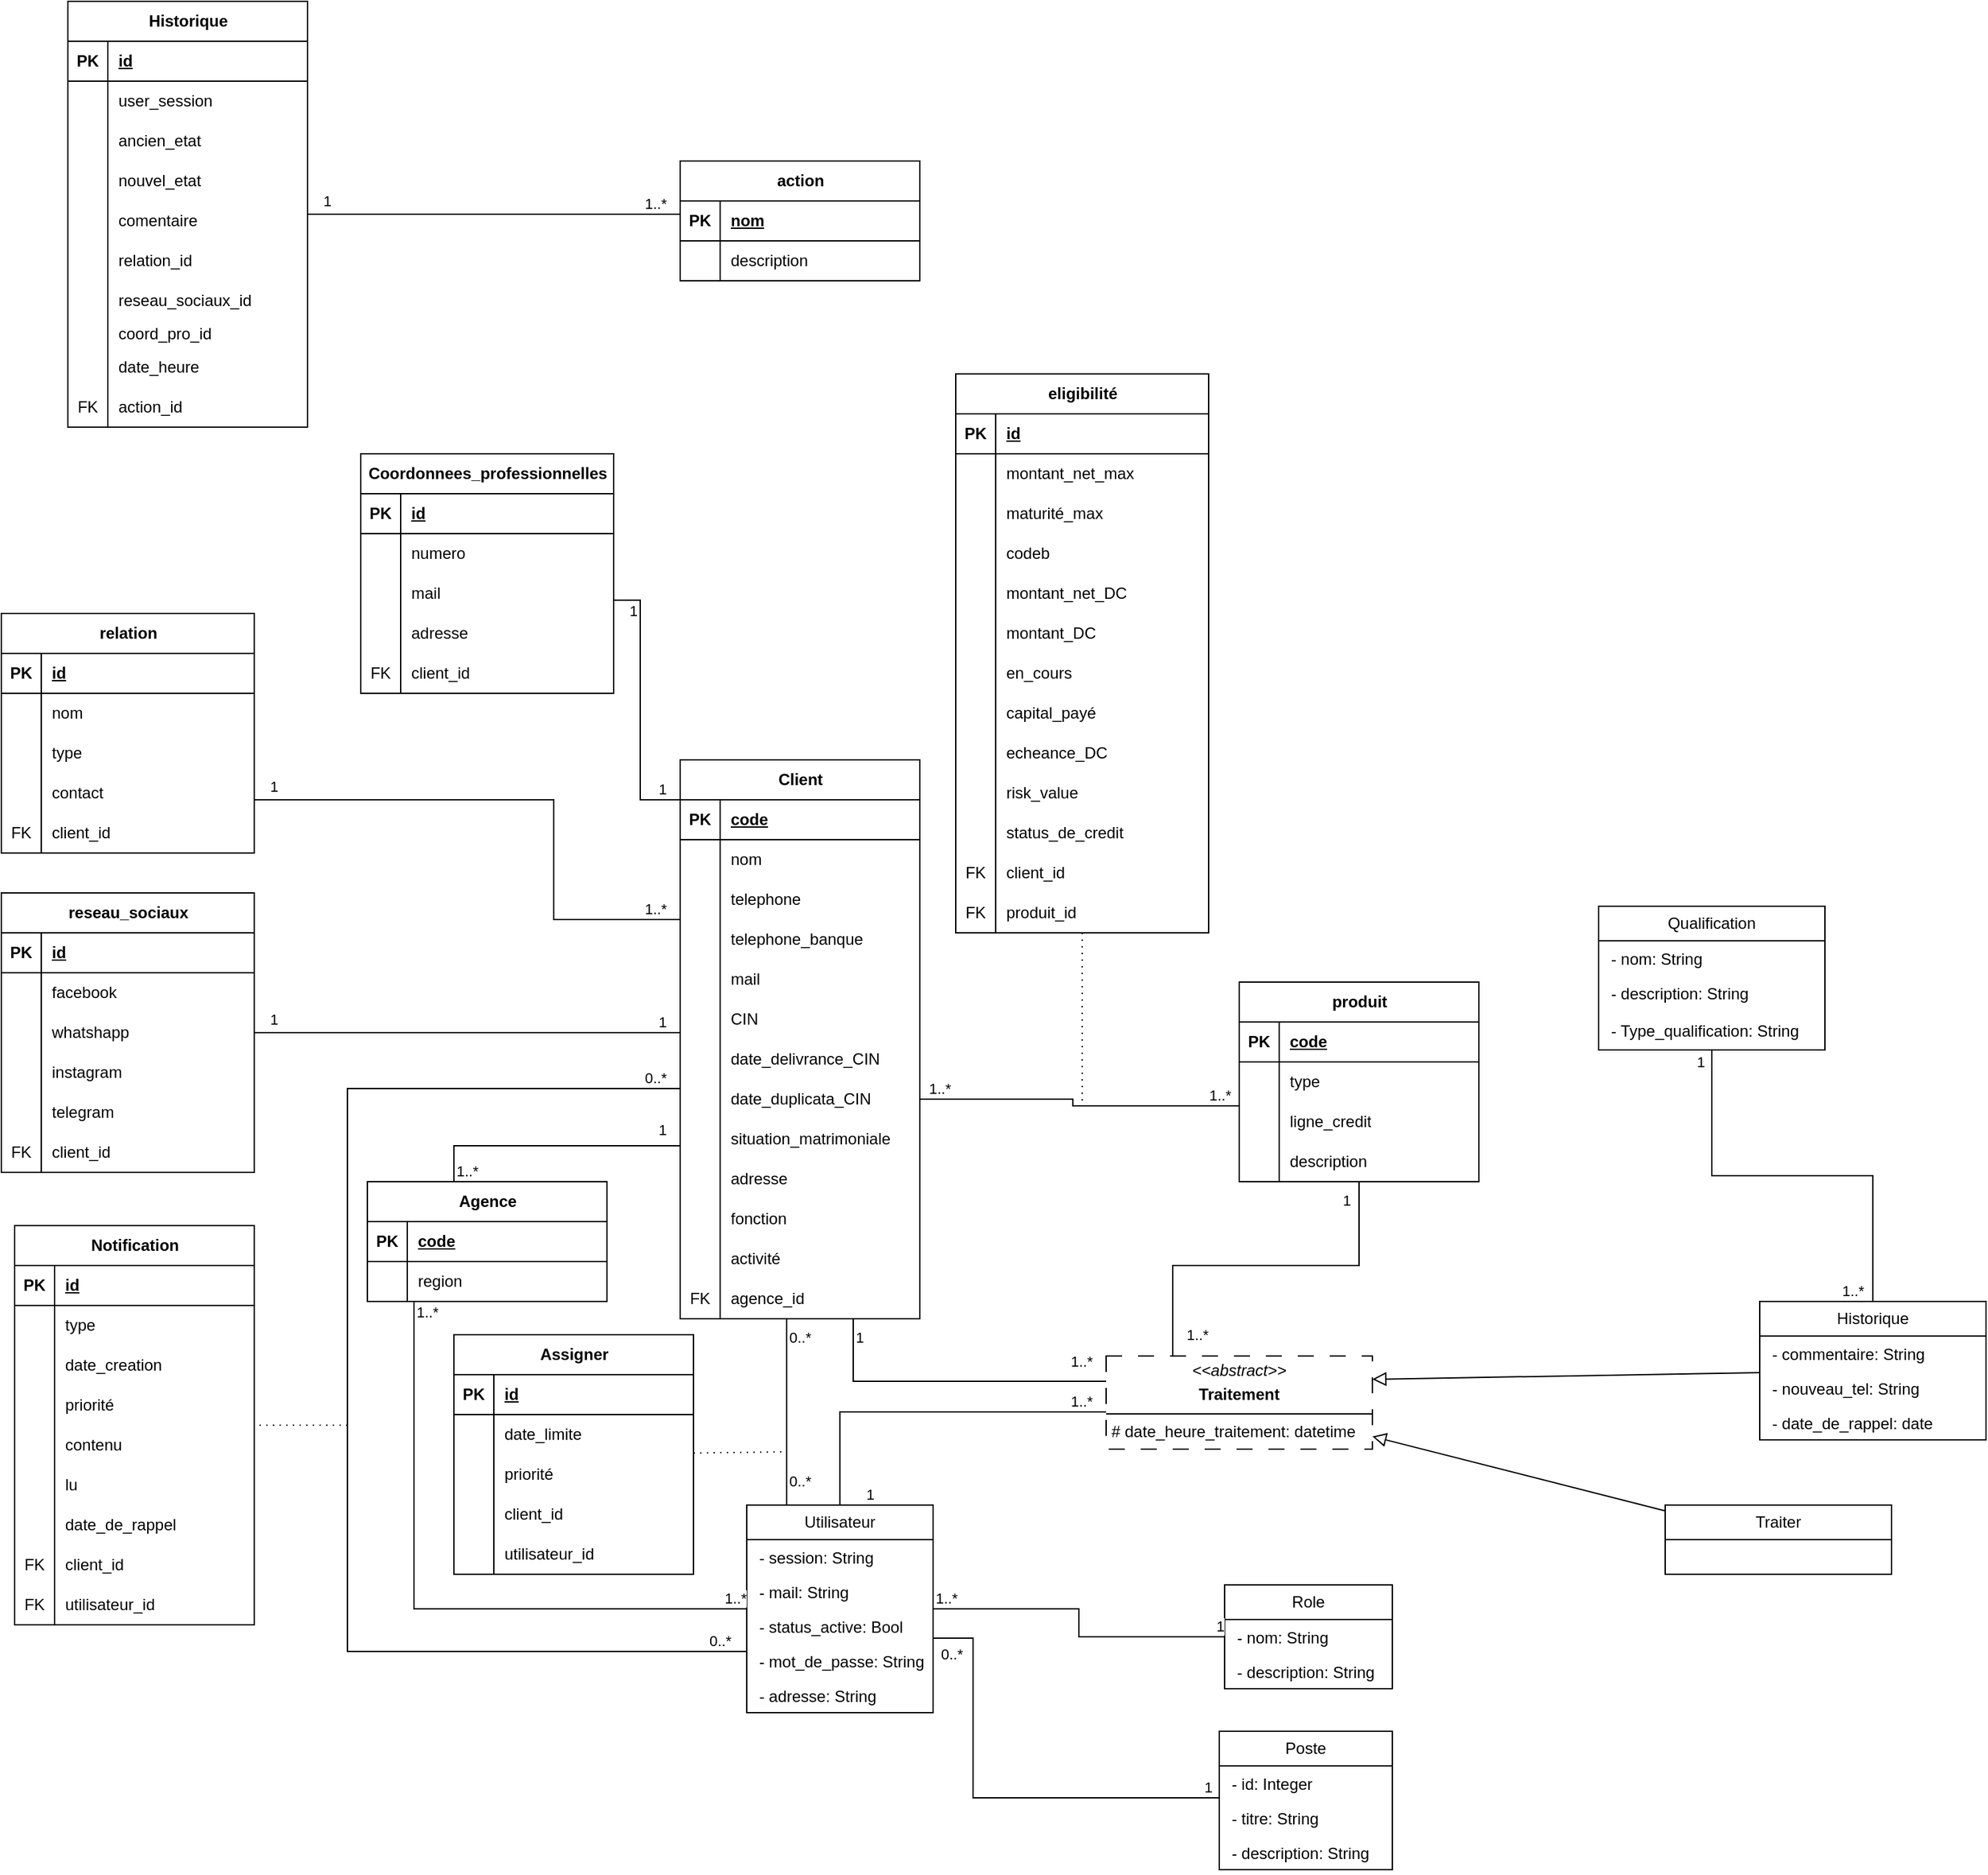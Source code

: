 <mxfile version="24.8.4">
  <diagram name="Page-1" id="5lz_rZHXzb7iFra2L6K9">
    <mxGraphModel dx="1853" dy="1721" grid="1" gridSize="10" guides="1" tooltips="1" connect="1" arrows="1" fold="1" page="1" pageScale="1" pageWidth="827" pageHeight="1169" math="0" shadow="0">
      <root>
        <mxCell id="0" />
        <mxCell id="1" parent="0" />
        <mxCell id="iDPAtJ8f5cirBGczSnXv-22" value="Utilisateur" style="swimlane;fontStyle=0;childLayout=stackLayout;horizontal=1;startSize=26;fillColor=none;horizontalStack=0;resizeParent=1;resizeParentMax=0;resizeLast=0;collapsible=1;marginBottom=0;whiteSpace=wrap;html=1;" vertex="1" parent="1">
          <mxGeometry x="480" y="880" width="140" height="156" as="geometry" />
        </mxCell>
        <mxCell id="iDPAtJ8f5cirBGczSnXv-23" value="&amp;nbsp;- session: String" style="text;strokeColor=none;fillColor=none;align=left;verticalAlign=top;spacingLeft=4;spacingRight=4;overflow=hidden;rotatable=0;points=[[0,0.5],[1,0.5]];portConstraint=eastwest;whiteSpace=wrap;html=1;" vertex="1" parent="iDPAtJ8f5cirBGczSnXv-22">
          <mxGeometry y="26" width="140" height="26" as="geometry" />
        </mxCell>
        <mxCell id="iDPAtJ8f5cirBGczSnXv-24" value="&amp;nbsp;- mail: String" style="text;strokeColor=none;fillColor=none;align=left;verticalAlign=top;spacingLeft=4;spacingRight=4;overflow=hidden;rotatable=0;points=[[0,0.5],[1,0.5]];portConstraint=eastwest;whiteSpace=wrap;html=1;" vertex="1" parent="iDPAtJ8f5cirBGczSnXv-22">
          <mxGeometry y="52" width="140" height="26" as="geometry" />
        </mxCell>
        <mxCell id="iDPAtJ8f5cirBGczSnXv-25" value="&amp;nbsp;- status_active: Bool" style="text;strokeColor=none;fillColor=none;align=left;verticalAlign=top;spacingLeft=4;spacingRight=4;overflow=hidden;rotatable=0;points=[[0,0.5],[1,0.5]];portConstraint=eastwest;whiteSpace=wrap;html=1;" vertex="1" parent="iDPAtJ8f5cirBGczSnXv-22">
          <mxGeometry y="78" width="140" height="26" as="geometry" />
        </mxCell>
        <mxCell id="iDPAtJ8f5cirBGczSnXv-26" value="&amp;nbsp;- mot_de_passe: String" style="text;strokeColor=none;fillColor=none;align=left;verticalAlign=top;spacingLeft=4;spacingRight=4;overflow=hidden;rotatable=0;points=[[0,0.5],[1,0.5]];portConstraint=eastwest;whiteSpace=wrap;html=1;" vertex="1" parent="iDPAtJ8f5cirBGczSnXv-22">
          <mxGeometry y="104" width="140" height="26" as="geometry" />
        </mxCell>
        <mxCell id="iDPAtJ8f5cirBGczSnXv-27" value="&amp;nbsp;- adresse: String" style="text;strokeColor=none;fillColor=none;align=left;verticalAlign=top;spacingLeft=4;spacingRight=4;overflow=hidden;rotatable=0;points=[[0,0.5],[1,0.5]];portConstraint=eastwest;whiteSpace=wrap;html=1;" vertex="1" parent="iDPAtJ8f5cirBGczSnXv-22">
          <mxGeometry y="130" width="140" height="26" as="geometry" />
        </mxCell>
        <mxCell id="iDPAtJ8f5cirBGczSnXv-28" value="Poste" style="swimlane;fontStyle=0;childLayout=stackLayout;horizontal=1;startSize=26;fillColor=none;horizontalStack=0;resizeParent=1;resizeParentMax=0;resizeLast=0;collapsible=1;marginBottom=0;whiteSpace=wrap;html=1;" vertex="1" parent="1">
          <mxGeometry x="835" y="1050" width="130" height="104" as="geometry" />
        </mxCell>
        <mxCell id="iDPAtJ8f5cirBGczSnXv-29" value="&amp;nbsp;- id: Integer" style="text;strokeColor=none;fillColor=none;align=left;verticalAlign=top;spacingLeft=4;spacingRight=4;overflow=hidden;rotatable=0;points=[[0,0.5],[1,0.5]];portConstraint=eastwest;whiteSpace=wrap;html=1;" vertex="1" parent="iDPAtJ8f5cirBGczSnXv-28">
          <mxGeometry y="26" width="130" height="26" as="geometry" />
        </mxCell>
        <mxCell id="iDPAtJ8f5cirBGczSnXv-30" value="&amp;nbsp;- titre: String" style="text;strokeColor=none;fillColor=none;align=left;verticalAlign=top;spacingLeft=4;spacingRight=4;overflow=hidden;rotatable=0;points=[[0,0.5],[1,0.5]];portConstraint=eastwest;whiteSpace=wrap;html=1;" vertex="1" parent="iDPAtJ8f5cirBGczSnXv-28">
          <mxGeometry y="52" width="130" height="26" as="geometry" />
        </mxCell>
        <mxCell id="iDPAtJ8f5cirBGczSnXv-31" value="&amp;nbsp;- description: String" style="text;strokeColor=none;fillColor=none;align=left;verticalAlign=top;spacingLeft=4;spacingRight=4;overflow=hidden;rotatable=0;points=[[0,0.5],[1,0.5]];portConstraint=eastwest;whiteSpace=wrap;html=1;" vertex="1" parent="iDPAtJ8f5cirBGczSnXv-28">
          <mxGeometry y="78" width="130" height="26" as="geometry" />
        </mxCell>
        <mxCell id="iDPAtJ8f5cirBGczSnXv-32" value="Role" style="swimlane;fontStyle=0;childLayout=stackLayout;horizontal=1;startSize=26;fillColor=none;horizontalStack=0;resizeParent=1;resizeParentMax=0;resizeLast=0;collapsible=1;marginBottom=0;whiteSpace=wrap;html=1;" vertex="1" parent="1">
          <mxGeometry x="839" y="940" width="126" height="78" as="geometry" />
        </mxCell>
        <mxCell id="iDPAtJ8f5cirBGczSnXv-33" value="&amp;nbsp;- nom: String" style="text;strokeColor=none;fillColor=none;align=left;verticalAlign=top;spacingLeft=4;spacingRight=4;overflow=hidden;rotatable=0;points=[[0,0.5],[1,0.5]];portConstraint=eastwest;whiteSpace=wrap;html=1;" vertex="1" parent="iDPAtJ8f5cirBGczSnXv-32">
          <mxGeometry y="26" width="126" height="26" as="geometry" />
        </mxCell>
        <mxCell id="iDPAtJ8f5cirBGczSnXv-34" value="&amp;nbsp;- description: String" style="text;strokeColor=none;fillColor=none;align=left;verticalAlign=top;spacingLeft=4;spacingRight=4;overflow=hidden;rotatable=0;points=[[0,0.5],[1,0.5]];portConstraint=eastwest;whiteSpace=wrap;html=1;" vertex="1" parent="iDPAtJ8f5cirBGczSnXv-32">
          <mxGeometry y="52" width="126" height="26" as="geometry" />
        </mxCell>
        <mxCell id="iDPAtJ8f5cirBGczSnXv-35" value="" style="endArrow=none;html=1;edgeStyle=orthogonalEdgeStyle;rounded=0;" edge="1" parent="1" source="iDPAtJ8f5cirBGczSnXv-391" target="iDPAtJ8f5cirBGczSnXv-271">
          <mxGeometry relative="1" as="geometry">
            <mxPoint x="260.077" y="690" as="sourcePoint" />
            <mxPoint x="440" y="610" as="targetPoint" />
            <Array as="points">
              <mxPoint x="260" y="610" />
            </Array>
          </mxGeometry>
        </mxCell>
        <mxCell id="iDPAtJ8f5cirBGczSnXv-36" value="1..*" style="edgeLabel;resizable=0;html=1;align=left;verticalAlign=bottom;" connectable="0" vertex="1" parent="iDPAtJ8f5cirBGczSnXv-35">
          <mxGeometry x="-1" relative="1" as="geometry">
            <mxPoint as="offset" />
          </mxGeometry>
        </mxCell>
        <mxCell id="iDPAtJ8f5cirBGczSnXv-37" value="1" style="edgeLabel;resizable=0;html=1;align=right;verticalAlign=bottom;" connectable="0" vertex="1" parent="iDPAtJ8f5cirBGczSnXv-35">
          <mxGeometry x="1" relative="1" as="geometry">
            <mxPoint x="-10" y="-4" as="offset" />
          </mxGeometry>
        </mxCell>
        <mxCell id="iDPAtJ8f5cirBGczSnXv-38" value="" style="endArrow=none;html=1;edgeStyle=orthogonalEdgeStyle;rounded=0;" edge="1" parent="1" source="iDPAtJ8f5cirBGczSnXv-391" target="iDPAtJ8f5cirBGczSnXv-22">
          <mxGeometry relative="1" as="geometry">
            <mxPoint x="260.077" y="768" as="sourcePoint" />
            <mxPoint x="510" y="890" as="targetPoint" />
            <Array as="points">
              <mxPoint x="230" y="958" />
            </Array>
          </mxGeometry>
        </mxCell>
        <mxCell id="iDPAtJ8f5cirBGczSnXv-39" value="1..*" style="edgeLabel;resizable=0;html=1;align=left;verticalAlign=bottom;" connectable="0" vertex="1" parent="iDPAtJ8f5cirBGczSnXv-38">
          <mxGeometry x="-1" relative="1" as="geometry">
            <mxPoint y="16" as="offset" />
          </mxGeometry>
        </mxCell>
        <mxCell id="iDPAtJ8f5cirBGczSnXv-40" value="1..*" style="edgeLabel;resizable=0;html=1;align=right;verticalAlign=bottom;" connectable="0" vertex="1" parent="iDPAtJ8f5cirBGczSnXv-38">
          <mxGeometry x="1" relative="1" as="geometry" />
        </mxCell>
        <mxCell id="iDPAtJ8f5cirBGczSnXv-41" value="" style="endArrow=none;html=1;edgeStyle=orthogonalEdgeStyle;rounded=0;" edge="1" parent="1" source="iDPAtJ8f5cirBGczSnXv-22" target="iDPAtJ8f5cirBGczSnXv-28">
          <mxGeometry relative="1" as="geometry">
            <mxPoint x="640" y="1070" as="sourcePoint" />
            <mxPoint x="800" y="1070" as="targetPoint" />
            <Array as="points">
              <mxPoint x="650" y="980" />
              <mxPoint x="650" y="1100" />
            </Array>
          </mxGeometry>
        </mxCell>
        <mxCell id="iDPAtJ8f5cirBGczSnXv-42" value="0..*" style="edgeLabel;resizable=0;html=1;align=left;verticalAlign=bottom;" connectable="0" vertex="1" parent="iDPAtJ8f5cirBGczSnXv-41">
          <mxGeometry x="-1" relative="1" as="geometry">
            <mxPoint x="4" y="20" as="offset" />
          </mxGeometry>
        </mxCell>
        <mxCell id="iDPAtJ8f5cirBGczSnXv-43" value="1" style="edgeLabel;resizable=0;html=1;align=right;verticalAlign=bottom;" connectable="0" vertex="1" parent="iDPAtJ8f5cirBGczSnXv-41">
          <mxGeometry x="1" relative="1" as="geometry">
            <mxPoint x="-5" as="offset" />
          </mxGeometry>
        </mxCell>
        <mxCell id="iDPAtJ8f5cirBGczSnXv-44" value="" style="endArrow=none;html=1;edgeStyle=orthogonalEdgeStyle;rounded=0;" edge="1" parent="1" source="iDPAtJ8f5cirBGczSnXv-22" target="iDPAtJ8f5cirBGczSnXv-32">
          <mxGeometry relative="1" as="geometry">
            <mxPoint x="830" y="790" as="sourcePoint" />
            <mxPoint x="990" y="790" as="targetPoint" />
          </mxGeometry>
        </mxCell>
        <mxCell id="iDPAtJ8f5cirBGczSnXv-45" value="1..*" style="edgeLabel;resizable=0;html=1;align=left;verticalAlign=bottom;" connectable="0" vertex="1" parent="iDPAtJ8f5cirBGczSnXv-44">
          <mxGeometry x="-1" relative="1" as="geometry" />
        </mxCell>
        <mxCell id="iDPAtJ8f5cirBGczSnXv-46" value="1" style="edgeLabel;resizable=0;html=1;align=right;verticalAlign=bottom;" connectable="0" vertex="1" parent="iDPAtJ8f5cirBGczSnXv-44">
          <mxGeometry x="1" relative="1" as="geometry" />
        </mxCell>
        <mxCell id="iDPAtJ8f5cirBGczSnXv-47" value="" style="endArrow=none;html=1;edgeStyle=orthogonalEdgeStyle;rounded=0;" edge="1" parent="1" source="iDPAtJ8f5cirBGczSnXv-271" target="iDPAtJ8f5cirBGczSnXv-464">
          <mxGeometry relative="1" as="geometry">
            <mxPoint x="620" y="580" as="sourcePoint" />
            <mxPoint x="830.0" y="580.059" as="targetPoint" />
            <Array as="points">
              <mxPoint x="725" y="575" />
              <mxPoint x="725" y="580" />
            </Array>
          </mxGeometry>
        </mxCell>
        <mxCell id="iDPAtJ8f5cirBGczSnXv-48" value="1..*" style="edgeLabel;resizable=0;html=1;align=left;verticalAlign=bottom;" connectable="0" vertex="1" parent="iDPAtJ8f5cirBGczSnXv-47">
          <mxGeometry x="-1" relative="1" as="geometry">
            <mxPoint x="5" as="offset" />
          </mxGeometry>
        </mxCell>
        <mxCell id="iDPAtJ8f5cirBGczSnXv-49" value="1..*" style="edgeLabel;resizable=0;html=1;align=right;verticalAlign=bottom;" connectable="0" vertex="1" parent="iDPAtJ8f5cirBGczSnXv-47">
          <mxGeometry x="1" relative="1" as="geometry">
            <mxPoint x="-6" as="offset" />
          </mxGeometry>
        </mxCell>
        <mxCell id="iDPAtJ8f5cirBGczSnXv-61" value="" style="endArrow=none;dashed=1;html=1;dashPattern=1 4;strokeWidth=1;rounded=0;jumpSize=2;endSize=2;startSize=5;" edge="1" parent="1" source="iDPAtJ8f5cirBGczSnXv-424">
          <mxGeometry width="50" height="50" relative="1" as="geometry">
            <mxPoint x="732" y="476" as="sourcePoint" />
            <mxPoint x="732" y="580" as="targetPoint" />
          </mxGeometry>
        </mxCell>
        <mxCell id="iDPAtJ8f5cirBGczSnXv-62" value="" style="endArrow=none;html=1;edgeStyle=orthogonalEdgeStyle;rounded=0;" edge="1" parent="1" source="iDPAtJ8f5cirBGczSnXv-64" target="iDPAtJ8f5cirBGczSnXv-22">
          <mxGeometry relative="1" as="geometry">
            <mxPoint x="570" y="800" as="sourcePoint" />
            <mxPoint x="720" y="730" as="targetPoint" />
            <Array as="points">
              <mxPoint x="550" y="810" />
            </Array>
          </mxGeometry>
        </mxCell>
        <mxCell id="iDPAtJ8f5cirBGczSnXv-63" value="1" style="edgeLabel;resizable=0;html=1;align=right;verticalAlign=bottom;" connectable="0" vertex="1" parent="iDPAtJ8f5cirBGczSnXv-62">
          <mxGeometry x="1" relative="1" as="geometry">
            <mxPoint x="26" as="offset" />
          </mxGeometry>
        </mxCell>
        <mxCell id="iDPAtJ8f5cirBGczSnXv-64" value="&lt;p style=&quot;margin:0px;margin-top:4px;text-align:center;&quot;&gt;&lt;i&gt;&amp;lt;&amp;lt;abstract&amp;gt;&amp;gt;&lt;/i&gt;&lt;b&gt;&lt;br&gt;&lt;/b&gt;&lt;/p&gt;&lt;p style=&quot;margin:0px;margin-top:4px;text-align:center;&quot;&gt;&lt;b&gt;Traitement&lt;/b&gt;&lt;br&gt;&lt;/p&gt;&lt;hr size=&quot;1&quot; style=&quot;border-style:solid;&quot;&gt;&lt;p style=&quot;margin:0px;margin-left:4px;&quot;&gt;# date_heure_traitement: datetime&lt;br&gt;&lt;/p&gt;" style="verticalAlign=top;align=left;overflow=fill;html=1;whiteSpace=wrap;dashed=1;dashPattern=12 12;" vertex="1" parent="1">
          <mxGeometry x="750" y="768" width="200" height="70" as="geometry" />
        </mxCell>
        <mxCell id="iDPAtJ8f5cirBGczSnXv-65" value="" style="endArrow=block;html=1;rounded=0;align=center;verticalAlign=bottom;endFill=0;labelBackgroundColor=none;endSize=8;entryX=1;entryY=0.25;entryDx=0;entryDy=0;" edge="1" parent="1" source="iDPAtJ8f5cirBGczSnXv-69" target="iDPAtJ8f5cirBGczSnXv-64">
          <mxGeometry relative="1" as="geometry">
            <mxPoint x="1060" y="725.294" as="sourcePoint" />
            <mxPoint x="980" y="860" as="targetPoint" />
          </mxGeometry>
        </mxCell>
        <mxCell id="iDPAtJ8f5cirBGczSnXv-66" value="" style="resizable=0;html=1;align=center;verticalAlign=top;labelBackgroundColor=none;" connectable="0" vertex="1" parent="iDPAtJ8f5cirBGczSnXv-65">
          <mxGeometry relative="1" as="geometry" />
        </mxCell>
        <mxCell id="iDPAtJ8f5cirBGczSnXv-67" value="" style="endArrow=block;html=1;rounded=0;align=center;verticalAlign=bottom;endFill=0;labelBackgroundColor=none;endSize=8;" edge="1" parent="1" source="iDPAtJ8f5cirBGczSnXv-73" target="iDPAtJ8f5cirBGczSnXv-64">
          <mxGeometry relative="1" as="geometry">
            <mxPoint x="1060" y="827" as="sourcePoint" />
            <mxPoint x="930" y="750" as="targetPoint" />
          </mxGeometry>
        </mxCell>
        <mxCell id="iDPAtJ8f5cirBGczSnXv-68" value="" style="resizable=0;html=1;align=center;verticalAlign=top;labelBackgroundColor=none;" connectable="0" vertex="1" parent="iDPAtJ8f5cirBGczSnXv-67">
          <mxGeometry relative="1" as="geometry" />
        </mxCell>
        <mxCell id="iDPAtJ8f5cirBGczSnXv-69" value="Historique" style="swimlane;fontStyle=0;childLayout=stackLayout;horizontal=1;startSize=26;fillColor=none;horizontalStack=0;resizeParent=1;resizeParentMax=0;resizeLast=0;collapsible=1;marginBottom=0;whiteSpace=wrap;html=1;" vertex="1" parent="1">
          <mxGeometry x="1241" y="727" width="170" height="104" as="geometry" />
        </mxCell>
        <mxCell id="iDPAtJ8f5cirBGczSnXv-70" value="&amp;nbsp;- commentaire: String" style="text;strokeColor=none;fillColor=none;align=left;verticalAlign=top;spacingLeft=4;spacingRight=4;overflow=hidden;rotatable=0;points=[[0,0.5],[1,0.5]];portConstraint=eastwest;whiteSpace=wrap;html=1;" vertex="1" parent="iDPAtJ8f5cirBGczSnXv-69">
          <mxGeometry y="26" width="170" height="26" as="geometry" />
        </mxCell>
        <mxCell id="iDPAtJ8f5cirBGczSnXv-71" value="&amp;nbsp;- nouveau_tel: String" style="text;strokeColor=none;fillColor=none;align=left;verticalAlign=top;spacingLeft=4;spacingRight=4;overflow=hidden;rotatable=0;points=[[0,0.5],[1,0.5]];portConstraint=eastwest;whiteSpace=wrap;html=1;" vertex="1" parent="iDPAtJ8f5cirBGczSnXv-69">
          <mxGeometry y="52" width="170" height="26" as="geometry" />
        </mxCell>
        <mxCell id="iDPAtJ8f5cirBGczSnXv-72" value="&amp;nbsp;- date_de_rappel: date" style="text;strokeColor=none;fillColor=none;align=left;verticalAlign=top;spacingLeft=4;spacingRight=4;overflow=hidden;rotatable=0;points=[[0,0.5],[1,0.5]];portConstraint=eastwest;whiteSpace=wrap;html=1;" vertex="1" parent="iDPAtJ8f5cirBGczSnXv-69">
          <mxGeometry y="78" width="170" height="26" as="geometry" />
        </mxCell>
        <mxCell id="iDPAtJ8f5cirBGczSnXv-73" value="Traiter" style="swimlane;fontStyle=0;childLayout=stackLayout;horizontal=1;startSize=26;fillColor=none;horizontalStack=0;resizeParent=1;resizeParentMax=0;resizeLast=0;collapsible=1;marginBottom=0;whiteSpace=wrap;html=1;shadow=0;" vertex="1" parent="1">
          <mxGeometry x="1170" y="880" width="170" height="52" as="geometry" />
        </mxCell>
        <mxCell id="iDPAtJ8f5cirBGczSnXv-74" value="Qualification" style="swimlane;fontStyle=0;childLayout=stackLayout;horizontal=1;startSize=26;fillColor=none;horizontalStack=0;resizeParent=1;resizeParentMax=0;resizeLast=0;collapsible=1;marginBottom=0;whiteSpace=wrap;html=1;" vertex="1" parent="1">
          <mxGeometry x="1120" y="430" width="170" height="108" as="geometry" />
        </mxCell>
        <mxCell id="iDPAtJ8f5cirBGczSnXv-75" value="&amp;nbsp;- nom: String" style="text;strokeColor=none;fillColor=none;align=left;verticalAlign=top;spacingLeft=4;spacingRight=4;overflow=hidden;rotatable=0;points=[[0,0.5],[1,0.5]];portConstraint=eastwest;whiteSpace=wrap;html=1;" vertex="1" parent="iDPAtJ8f5cirBGczSnXv-74">
          <mxGeometry y="26" width="170" height="26" as="geometry" />
        </mxCell>
        <mxCell id="iDPAtJ8f5cirBGczSnXv-76" value="&amp;nbsp;- description: String" style="text;strokeColor=none;fillColor=none;align=left;verticalAlign=top;spacingLeft=4;spacingRight=4;overflow=hidden;rotatable=0;points=[[0,0.5],[1,0.5]];portConstraint=eastwest;whiteSpace=wrap;html=1;" vertex="1" parent="iDPAtJ8f5cirBGczSnXv-74">
          <mxGeometry y="52" width="170" height="28" as="geometry" />
        </mxCell>
        <mxCell id="iDPAtJ8f5cirBGczSnXv-77" value="&amp;nbsp;- Type_qualification: String" style="text;strokeColor=none;fillColor=none;align=left;verticalAlign=top;spacingLeft=4;spacingRight=4;overflow=hidden;rotatable=0;points=[[0,0.5],[1,0.5]];portConstraint=eastwest;whiteSpace=wrap;html=1;" vertex="1" parent="iDPAtJ8f5cirBGczSnXv-74">
          <mxGeometry y="80" width="170" height="28" as="geometry" />
        </mxCell>
        <mxCell id="iDPAtJ8f5cirBGczSnXv-78" value="" style="endArrow=none;html=1;edgeStyle=orthogonalEdgeStyle;rounded=0;exitX=0.5;exitY=0;exitDx=0;exitDy=0;" edge="1" parent="1" source="iDPAtJ8f5cirBGczSnXv-69" target="iDPAtJ8f5cirBGczSnXv-74">
          <mxGeometry relative="1" as="geometry">
            <mxPoint x="970" y="600" as="sourcePoint" />
            <mxPoint x="1106" y="600" as="targetPoint" />
          </mxGeometry>
        </mxCell>
        <mxCell id="iDPAtJ8f5cirBGczSnXv-79" value="1..*" style="edgeLabel;resizable=0;html=1;align=left;verticalAlign=bottom;" connectable="0" vertex="1" parent="iDPAtJ8f5cirBGczSnXv-78">
          <mxGeometry x="-1" relative="1" as="geometry">
            <mxPoint x="-25" as="offset" />
          </mxGeometry>
        </mxCell>
        <mxCell id="iDPAtJ8f5cirBGczSnXv-80" value="1" style="edgeLabel;resizable=0;html=1;align=right;verticalAlign=bottom;" connectable="0" vertex="1" parent="iDPAtJ8f5cirBGczSnXv-78">
          <mxGeometry x="1" relative="1" as="geometry">
            <mxPoint x="-5" y="17" as="offset" />
          </mxGeometry>
        </mxCell>
        <mxCell id="iDPAtJ8f5cirBGczSnXv-81" value="" style="endArrow=none;html=1;edgeStyle=orthogonalEdgeStyle;rounded=0;" edge="1" parent="1" source="iDPAtJ8f5cirBGczSnXv-271" target="iDPAtJ8f5cirBGczSnXv-64">
          <mxGeometry relative="1" as="geometry">
            <mxPoint x="560" y="718" as="sourcePoint" />
            <mxPoint x="560" y="787" as="targetPoint" />
            <Array as="points">
              <mxPoint x="560" y="787" />
            </Array>
          </mxGeometry>
        </mxCell>
        <mxCell id="iDPAtJ8f5cirBGczSnXv-82" value="1" style="edgeLabel;resizable=0;html=1;align=left;verticalAlign=bottom;" connectable="0" vertex="1" parent="iDPAtJ8f5cirBGczSnXv-81">
          <mxGeometry x="-1" relative="1" as="geometry">
            <mxPoint y="22" as="offset" />
          </mxGeometry>
        </mxCell>
        <mxCell id="iDPAtJ8f5cirBGczSnXv-83" value="" style="endArrow=none;html=1;edgeStyle=orthogonalEdgeStyle;rounded=0;" edge="1" parent="1" source="iDPAtJ8f5cirBGczSnXv-64" target="iDPAtJ8f5cirBGczSnXv-464">
          <mxGeometry relative="1" as="geometry">
            <mxPoint x="570" y="774" as="sourcePoint" />
            <mxPoint x="899.941" y="678" as="targetPoint" />
            <Array as="points">
              <mxPoint x="800" y="700" />
              <mxPoint x="940" y="700" />
            </Array>
          </mxGeometry>
        </mxCell>
        <mxCell id="iDPAtJ8f5cirBGczSnXv-84" value="1" style="edgeLabel;resizable=0;html=1;align=right;verticalAlign=bottom;" connectable="0" vertex="1" parent="iDPAtJ8f5cirBGczSnXv-83">
          <mxGeometry x="1" relative="1" as="geometry">
            <mxPoint x="-6" y="22" as="offset" />
          </mxGeometry>
        </mxCell>
        <mxCell id="iDPAtJ8f5cirBGczSnXv-85" value="1..*" style="edgeLabel;resizable=0;html=1;align=right;verticalAlign=bottom;" connectable="0" vertex="1" parent="iDPAtJ8f5cirBGczSnXv-83">
          <mxGeometry x="1" relative="1" as="geometry">
            <mxPoint x="-113" y="123" as="offset" />
          </mxGeometry>
        </mxCell>
        <mxCell id="iDPAtJ8f5cirBGczSnXv-86" value="1..*" style="edgeLabel;resizable=0;html=1;align=right;verticalAlign=bottom;" connectable="0" vertex="1" parent="iDPAtJ8f5cirBGczSnXv-83">
          <mxGeometry x="1" relative="1" as="geometry">
            <mxPoint x="-200" y="143" as="offset" />
          </mxGeometry>
        </mxCell>
        <mxCell id="iDPAtJ8f5cirBGczSnXv-87" value="1..*" style="edgeLabel;resizable=0;html=1;align=right;verticalAlign=bottom;" connectable="0" vertex="1" parent="iDPAtJ8f5cirBGczSnXv-83">
          <mxGeometry x="1" relative="1" as="geometry">
            <mxPoint x="-200" y="173" as="offset" />
          </mxGeometry>
        </mxCell>
        <mxCell id="iDPAtJ8f5cirBGczSnXv-95" value="" style="endArrow=none;html=1;edgeStyle=orthogonalEdgeStyle;rounded=0;" edge="1" parent="1" source="iDPAtJ8f5cirBGczSnXv-211" target="iDPAtJ8f5cirBGczSnXv-271">
          <mxGeometry relative="1" as="geometry">
            <mxPoint x="440" y="230" as="sourcePoint" />
            <mxPoint x="530" y="380" as="targetPoint" />
            <Array as="points">
              <mxPoint x="400" y="200" />
              <mxPoint x="400" y="350" />
              <mxPoint x="530" y="350" />
            </Array>
          </mxGeometry>
        </mxCell>
        <mxCell id="iDPAtJ8f5cirBGczSnXv-96" value="1" style="edgeLabel;resizable=0;html=1;align=left;verticalAlign=bottom;" connectable="0" vertex="1" parent="iDPAtJ8f5cirBGczSnXv-95">
          <mxGeometry x="-1" relative="1" as="geometry">
            <mxPoint x="10" y="16" as="offset" />
          </mxGeometry>
        </mxCell>
        <mxCell id="iDPAtJ8f5cirBGczSnXv-97" value="&lt;div&gt;1&lt;/div&gt;" style="edgeLabel;resizable=0;html=1;align=right;verticalAlign=bottom;" connectable="0" vertex="1" parent="iDPAtJ8f5cirBGczSnXv-95">
          <mxGeometry x="1" relative="1" as="geometry">
            <mxPoint x="-10" as="offset" />
          </mxGeometry>
        </mxCell>
        <mxCell id="iDPAtJ8f5cirBGczSnXv-98" value="" style="endArrow=none;dashed=1;html=1;dashPattern=1 4;strokeWidth=1;rounded=0;jumpSize=2;endSize=2;startSize=5;" edge="1" parent="1" target="iDPAtJ8f5cirBGczSnXv-334">
          <mxGeometry width="50" height="50" relative="1" as="geometry">
            <mxPoint x="180" y="820" as="sourcePoint" />
            <mxPoint x="80" y="779.459" as="targetPoint" />
          </mxGeometry>
        </mxCell>
        <mxCell id="iDPAtJ8f5cirBGczSnXv-99" value="" style="endArrow=none;html=1;edgeStyle=orthogonalEdgeStyle;rounded=0;" edge="1" parent="1" source="iDPAtJ8f5cirBGczSnXv-271" target="iDPAtJ8f5cirBGczSnXv-22">
          <mxGeometry relative="1" as="geometry">
            <mxPoint x="530" y="718" as="sourcePoint" />
            <mxPoint x="530" y="795" as="targetPoint" />
            <Array as="points">
              <mxPoint x="510" y="800" />
              <mxPoint x="510" y="800" />
            </Array>
          </mxGeometry>
        </mxCell>
        <mxCell id="iDPAtJ8f5cirBGczSnXv-100" value="0..*" style="edgeLabel;resizable=0;html=1;align=left;verticalAlign=bottom;" connectable="0" vertex="1" parent="iDPAtJ8f5cirBGczSnXv-99">
          <mxGeometry x="-1" relative="1" as="geometry">
            <mxPoint y="22" as="offset" />
          </mxGeometry>
        </mxCell>
        <mxCell id="iDPAtJ8f5cirBGczSnXv-101" value="0..*" style="edgeLabel;resizable=0;html=1;align=left;verticalAlign=bottom;" connectable="0" vertex="1" parent="iDPAtJ8f5cirBGczSnXv-99">
          <mxGeometry x="-1" relative="1" as="geometry">
            <mxPoint y="130" as="offset" />
          </mxGeometry>
        </mxCell>
        <mxCell id="iDPAtJ8f5cirBGczSnXv-105" value="" style="endArrow=none;dashed=1;html=1;dashPattern=1 4;strokeWidth=1;rounded=0;jumpSize=2;endSize=2;startSize=5;" edge="1" parent="1" source="iDPAtJ8f5cirBGczSnXv-407">
          <mxGeometry width="50" height="50" relative="1" as="geometry">
            <mxPoint x="430" y="830.571" as="sourcePoint" />
            <mxPoint x="510" y="840" as="targetPoint" />
          </mxGeometry>
        </mxCell>
        <mxCell id="iDPAtJ8f5cirBGczSnXv-110" value="" style="endArrow=none;html=1;edgeStyle=orthogonalEdgeStyle;rounded=0;" edge="1" parent="1" source="iDPAtJ8f5cirBGczSnXv-22" target="iDPAtJ8f5cirBGczSnXv-271">
          <mxGeometry relative="1" as="geometry">
            <mxPoint x="490" y="990" as="sourcePoint" />
            <mxPoint x="450" y="567" as="targetPoint" />
            <Array as="points">
              <mxPoint x="180" y="990" />
              <mxPoint x="180" y="567" />
            </Array>
          </mxGeometry>
        </mxCell>
        <mxCell id="iDPAtJ8f5cirBGczSnXv-111" value="0..*" style="edgeLabel;resizable=0;html=1;align=left;verticalAlign=bottom;" connectable="0" vertex="1" parent="iDPAtJ8f5cirBGczSnXv-110">
          <mxGeometry x="-1" relative="1" as="geometry">
            <mxPoint x="-30" as="offset" />
          </mxGeometry>
        </mxCell>
        <mxCell id="iDPAtJ8f5cirBGczSnXv-112" value="0..*" style="edgeLabel;resizable=0;html=1;align=right;verticalAlign=bottom;" connectable="0" vertex="1" parent="iDPAtJ8f5cirBGczSnXv-110">
          <mxGeometry x="1" relative="1" as="geometry">
            <mxPoint x="-10" as="offset" />
          </mxGeometry>
        </mxCell>
        <mxCell id="iDPAtJ8f5cirBGczSnXv-117" value="" style="endArrow=none;html=1;edgeStyle=orthogonalEdgeStyle;rounded=0;" edge="1" parent="1" source="iDPAtJ8f5cirBGczSnXv-230" target="iDPAtJ8f5cirBGczSnXv-271">
          <mxGeometry relative="1" as="geometry">
            <mxPoint x="240" y="412.0" as="sourcePoint" />
            <mxPoint x="440" y="440" as="targetPoint" />
            <Array as="points">
              <mxPoint x="335" y="350" />
              <mxPoint x="335" y="440" />
            </Array>
          </mxGeometry>
        </mxCell>
        <mxCell id="iDPAtJ8f5cirBGczSnXv-118" value="1" style="edgeLabel;resizable=0;html=1;align=left;verticalAlign=bottom;" connectable="0" vertex="1" parent="iDPAtJ8f5cirBGczSnXv-117">
          <mxGeometry x="-1" relative="1" as="geometry">
            <mxPoint x="10" y="-2" as="offset" />
          </mxGeometry>
        </mxCell>
        <mxCell id="iDPAtJ8f5cirBGczSnXv-119" value="&lt;div&gt;1..*&lt;/div&gt;" style="edgeLabel;resizable=0;html=1;align=right;verticalAlign=bottom;" connectable="0" vertex="1" parent="iDPAtJ8f5cirBGczSnXv-117">
          <mxGeometry x="1" relative="1" as="geometry">
            <mxPoint x="-10" as="offset" />
          </mxGeometry>
        </mxCell>
        <mxCell id="iDPAtJ8f5cirBGczSnXv-125" value="" style="endArrow=none;html=1;edgeStyle=orthogonalEdgeStyle;rounded=0;" edge="1" parent="1" source="iDPAtJ8f5cirBGczSnXv-252" target="iDPAtJ8f5cirBGczSnXv-271">
          <mxGeometry relative="1" as="geometry">
            <mxPoint x="170" y="510" as="sourcePoint" />
            <mxPoint x="440" y="520" as="targetPoint" />
            <Array as="points">
              <mxPoint x="370" y="525" />
              <mxPoint x="370" y="525" />
            </Array>
          </mxGeometry>
        </mxCell>
        <mxCell id="iDPAtJ8f5cirBGczSnXv-126" value="1" style="edgeLabel;resizable=0;html=1;align=left;verticalAlign=bottom;" connectable="0" vertex="1" parent="iDPAtJ8f5cirBGczSnXv-125">
          <mxGeometry x="-1" relative="1" as="geometry">
            <mxPoint x="10" y="-2" as="offset" />
          </mxGeometry>
        </mxCell>
        <mxCell id="iDPAtJ8f5cirBGczSnXv-127" value="&lt;div&gt;1&lt;/div&gt;" style="edgeLabel;resizable=0;html=1;align=right;verticalAlign=bottom;" connectable="0" vertex="1" parent="iDPAtJ8f5cirBGczSnXv-125">
          <mxGeometry x="1" relative="1" as="geometry">
            <mxPoint x="-10" as="offset" />
          </mxGeometry>
        </mxCell>
        <mxCell id="iDPAtJ8f5cirBGczSnXv-139" value="" style="endArrow=none;html=1;edgeStyle=orthogonalEdgeStyle;rounded=0;" edge="1" parent="1" source="iDPAtJ8f5cirBGczSnXv-143" target="iDPAtJ8f5cirBGczSnXv-178">
          <mxGeometry relative="1" as="geometry">
            <mxPoint x="240" y="49.0" as="sourcePoint" />
            <mxPoint x="460" y="49.0" as="targetPoint" />
            <Array as="points">
              <mxPoint x="380" y="-90" />
              <mxPoint x="380" y="-90" />
            </Array>
          </mxGeometry>
        </mxCell>
        <mxCell id="iDPAtJ8f5cirBGczSnXv-140" value="1" style="edgeLabel;resizable=0;html=1;align=left;verticalAlign=bottom;" connectable="0" vertex="1" parent="iDPAtJ8f5cirBGczSnXv-139">
          <mxGeometry x="-1" relative="1" as="geometry">
            <mxPoint x="10" y="-2" as="offset" />
          </mxGeometry>
        </mxCell>
        <mxCell id="iDPAtJ8f5cirBGczSnXv-141" value="&lt;div&gt;1..*&lt;/div&gt;" style="edgeLabel;resizable=0;html=1;align=right;verticalAlign=bottom;" connectable="0" vertex="1" parent="iDPAtJ8f5cirBGczSnXv-139">
          <mxGeometry x="1" relative="1" as="geometry">
            <mxPoint x="-10" as="offset" />
          </mxGeometry>
        </mxCell>
        <mxCell id="iDPAtJ8f5cirBGczSnXv-143" value="Historique" style="shape=table;startSize=30;container=1;collapsible=1;childLayout=tableLayout;fixedRows=1;rowLines=0;fontStyle=1;align=center;resizeLast=1;html=1;" vertex="1" parent="1">
          <mxGeometry x="-30" y="-250" width="180" height="320" as="geometry" />
        </mxCell>
        <mxCell id="iDPAtJ8f5cirBGczSnXv-144" value="" style="shape=tableRow;horizontal=0;startSize=0;swimlaneHead=0;swimlaneBody=0;fillColor=none;collapsible=0;dropTarget=0;points=[[0,0.5],[1,0.5]];portConstraint=eastwest;top=0;left=0;right=0;bottom=1;" vertex="1" parent="iDPAtJ8f5cirBGczSnXv-143">
          <mxGeometry y="30" width="180" height="30" as="geometry" />
        </mxCell>
        <mxCell id="iDPAtJ8f5cirBGczSnXv-145" value="PK" style="shape=partialRectangle;connectable=0;fillColor=none;top=0;left=0;bottom=0;right=0;fontStyle=1;overflow=hidden;whiteSpace=wrap;html=1;" vertex="1" parent="iDPAtJ8f5cirBGczSnXv-144">
          <mxGeometry width="30" height="30" as="geometry">
            <mxRectangle width="30" height="30" as="alternateBounds" />
          </mxGeometry>
        </mxCell>
        <mxCell id="iDPAtJ8f5cirBGczSnXv-146" value="id" style="shape=partialRectangle;connectable=0;fillColor=none;top=0;left=0;bottom=0;right=0;align=left;spacingLeft=6;fontStyle=5;overflow=hidden;whiteSpace=wrap;html=1;" vertex="1" parent="iDPAtJ8f5cirBGczSnXv-144">
          <mxGeometry x="30" width="150" height="30" as="geometry">
            <mxRectangle width="150" height="30" as="alternateBounds" />
          </mxGeometry>
        </mxCell>
        <mxCell id="iDPAtJ8f5cirBGczSnXv-147" value="" style="shape=tableRow;horizontal=0;startSize=0;swimlaneHead=0;swimlaneBody=0;fillColor=none;collapsible=0;dropTarget=0;points=[[0,0.5],[1,0.5]];portConstraint=eastwest;top=0;left=0;right=0;bottom=0;" vertex="1" parent="iDPAtJ8f5cirBGczSnXv-143">
          <mxGeometry y="60" width="180" height="30" as="geometry" />
        </mxCell>
        <mxCell id="iDPAtJ8f5cirBGczSnXv-148" value="" style="shape=partialRectangle;connectable=0;fillColor=none;top=0;left=0;bottom=0;right=0;editable=1;overflow=hidden;whiteSpace=wrap;html=1;" vertex="1" parent="iDPAtJ8f5cirBGczSnXv-147">
          <mxGeometry width="30" height="30" as="geometry">
            <mxRectangle width="30" height="30" as="alternateBounds" />
          </mxGeometry>
        </mxCell>
        <mxCell id="iDPAtJ8f5cirBGczSnXv-149" value="user_session" style="shape=partialRectangle;connectable=0;fillColor=none;top=0;left=0;bottom=0;right=0;align=left;spacingLeft=6;overflow=hidden;whiteSpace=wrap;html=1;" vertex="1" parent="iDPAtJ8f5cirBGczSnXv-147">
          <mxGeometry x="30" width="150" height="30" as="geometry">
            <mxRectangle width="150" height="30" as="alternateBounds" />
          </mxGeometry>
        </mxCell>
        <mxCell id="iDPAtJ8f5cirBGczSnXv-150" value="" style="shape=tableRow;horizontal=0;startSize=0;swimlaneHead=0;swimlaneBody=0;fillColor=none;collapsible=0;dropTarget=0;points=[[0,0.5],[1,0.5]];portConstraint=eastwest;top=0;left=0;right=0;bottom=0;" vertex="1" parent="iDPAtJ8f5cirBGczSnXv-143">
          <mxGeometry y="90" width="180" height="30" as="geometry" />
        </mxCell>
        <mxCell id="iDPAtJ8f5cirBGczSnXv-151" value="" style="shape=partialRectangle;connectable=0;fillColor=none;top=0;left=0;bottom=0;right=0;editable=1;overflow=hidden;whiteSpace=wrap;html=1;" vertex="1" parent="iDPAtJ8f5cirBGczSnXv-150">
          <mxGeometry width="30" height="30" as="geometry">
            <mxRectangle width="30" height="30" as="alternateBounds" />
          </mxGeometry>
        </mxCell>
        <mxCell id="iDPAtJ8f5cirBGczSnXv-152" value="ancien_etat" style="shape=partialRectangle;connectable=0;fillColor=none;top=0;left=0;bottom=0;right=0;align=left;spacingLeft=6;overflow=hidden;whiteSpace=wrap;html=1;" vertex="1" parent="iDPAtJ8f5cirBGczSnXv-150">
          <mxGeometry x="30" width="150" height="30" as="geometry">
            <mxRectangle width="150" height="30" as="alternateBounds" />
          </mxGeometry>
        </mxCell>
        <mxCell id="iDPAtJ8f5cirBGczSnXv-153" value="" style="shape=tableRow;horizontal=0;startSize=0;swimlaneHead=0;swimlaneBody=0;fillColor=none;collapsible=0;dropTarget=0;points=[[0,0.5],[1,0.5]];portConstraint=eastwest;top=0;left=0;right=0;bottom=0;" vertex="1" parent="iDPAtJ8f5cirBGczSnXv-143">
          <mxGeometry y="120" width="180" height="30" as="geometry" />
        </mxCell>
        <mxCell id="iDPAtJ8f5cirBGczSnXv-154" value="" style="shape=partialRectangle;connectable=0;fillColor=none;top=0;left=0;bottom=0;right=0;editable=1;overflow=hidden;whiteSpace=wrap;html=1;" vertex="1" parent="iDPAtJ8f5cirBGczSnXv-153">
          <mxGeometry width="30" height="30" as="geometry">
            <mxRectangle width="30" height="30" as="alternateBounds" />
          </mxGeometry>
        </mxCell>
        <mxCell id="iDPAtJ8f5cirBGczSnXv-155" value="nouvel_etat" style="shape=partialRectangle;connectable=0;fillColor=none;top=0;left=0;bottom=0;right=0;align=left;spacingLeft=6;overflow=hidden;whiteSpace=wrap;html=1;" vertex="1" parent="iDPAtJ8f5cirBGczSnXv-153">
          <mxGeometry x="30" width="150" height="30" as="geometry">
            <mxRectangle width="150" height="30" as="alternateBounds" />
          </mxGeometry>
        </mxCell>
        <mxCell id="iDPAtJ8f5cirBGczSnXv-163" value="" style="shape=tableRow;horizontal=0;startSize=0;swimlaneHead=0;swimlaneBody=0;fillColor=none;collapsible=0;dropTarget=0;points=[[0,0.5],[1,0.5]];portConstraint=eastwest;top=0;left=0;right=0;bottom=0;" vertex="1" parent="iDPAtJ8f5cirBGczSnXv-143">
          <mxGeometry y="150" width="180" height="30" as="geometry" />
        </mxCell>
        <mxCell id="iDPAtJ8f5cirBGczSnXv-164" value="" style="shape=partialRectangle;connectable=0;fillColor=none;top=0;left=0;bottom=0;right=0;editable=1;overflow=hidden;whiteSpace=wrap;html=1;" vertex="1" parent="iDPAtJ8f5cirBGczSnXv-163">
          <mxGeometry width="30" height="30" as="geometry">
            <mxRectangle width="30" height="30" as="alternateBounds" />
          </mxGeometry>
        </mxCell>
        <mxCell id="iDPAtJ8f5cirBGczSnXv-165" value="comentaire" style="shape=partialRectangle;connectable=0;fillColor=none;top=0;left=0;bottom=0;right=0;align=left;spacingLeft=6;overflow=hidden;whiteSpace=wrap;html=1;" vertex="1" parent="iDPAtJ8f5cirBGczSnXv-163">
          <mxGeometry x="30" width="150" height="30" as="geometry">
            <mxRectangle width="150" height="30" as="alternateBounds" />
          </mxGeometry>
        </mxCell>
        <mxCell id="iDPAtJ8f5cirBGczSnXv-166" value="" style="shape=tableRow;horizontal=0;startSize=0;swimlaneHead=0;swimlaneBody=0;fillColor=none;collapsible=0;dropTarget=0;points=[[0,0.5],[1,0.5]];portConstraint=eastwest;top=0;left=0;right=0;bottom=0;" vertex="1" parent="iDPAtJ8f5cirBGczSnXv-143">
          <mxGeometry y="180" width="180" height="30" as="geometry" />
        </mxCell>
        <mxCell id="iDPAtJ8f5cirBGczSnXv-167" value="" style="shape=partialRectangle;connectable=0;fillColor=none;top=0;left=0;bottom=0;right=0;editable=1;overflow=hidden;whiteSpace=wrap;html=1;" vertex="1" parent="iDPAtJ8f5cirBGczSnXv-166">
          <mxGeometry width="30" height="30" as="geometry">
            <mxRectangle width="30" height="30" as="alternateBounds" />
          </mxGeometry>
        </mxCell>
        <mxCell id="iDPAtJ8f5cirBGczSnXv-168" value="relation_id" style="shape=partialRectangle;connectable=0;fillColor=none;top=0;left=0;bottom=0;right=0;align=left;spacingLeft=6;overflow=hidden;whiteSpace=wrap;html=1;" vertex="1" parent="iDPAtJ8f5cirBGczSnXv-166">
          <mxGeometry x="30" width="150" height="30" as="geometry">
            <mxRectangle width="150" height="30" as="alternateBounds" />
          </mxGeometry>
        </mxCell>
        <mxCell id="iDPAtJ8f5cirBGczSnXv-172" value="" style="shape=tableRow;horizontal=0;startSize=0;swimlaneHead=0;swimlaneBody=0;fillColor=none;collapsible=0;dropTarget=0;points=[[0,0.5],[1,0.5]];portConstraint=eastwest;top=0;left=0;right=0;bottom=0;" vertex="1" parent="iDPAtJ8f5cirBGczSnXv-143">
          <mxGeometry y="210" width="180" height="30" as="geometry" />
        </mxCell>
        <mxCell id="iDPAtJ8f5cirBGczSnXv-173" value="" style="shape=partialRectangle;connectable=0;fillColor=none;top=0;left=0;bottom=0;right=0;editable=1;overflow=hidden;whiteSpace=wrap;html=1;" vertex="1" parent="iDPAtJ8f5cirBGczSnXv-172">
          <mxGeometry width="30" height="30" as="geometry">
            <mxRectangle width="30" height="30" as="alternateBounds" />
          </mxGeometry>
        </mxCell>
        <mxCell id="iDPAtJ8f5cirBGczSnXv-174" value="reseau_sociaux_id" style="shape=partialRectangle;connectable=0;fillColor=none;top=0;left=0;bottom=0;right=0;align=left;spacingLeft=6;overflow=hidden;whiteSpace=wrap;html=1;" vertex="1" parent="iDPAtJ8f5cirBGczSnXv-172">
          <mxGeometry x="30" width="150" height="30" as="geometry">
            <mxRectangle width="150" height="30" as="alternateBounds" />
          </mxGeometry>
        </mxCell>
        <mxCell id="iDPAtJ8f5cirBGczSnXv-175" value="" style="shape=tableRow;horizontal=0;startSize=0;swimlaneHead=0;swimlaneBody=0;fillColor=none;collapsible=0;dropTarget=0;points=[[0,0.5],[1,0.5]];portConstraint=eastwest;top=0;left=0;right=0;bottom=0;" vertex="1" parent="iDPAtJ8f5cirBGczSnXv-143">
          <mxGeometry y="240" width="180" height="20" as="geometry" />
        </mxCell>
        <mxCell id="iDPAtJ8f5cirBGczSnXv-176" value="" style="shape=partialRectangle;connectable=0;fillColor=none;top=0;left=0;bottom=0;right=0;editable=1;overflow=hidden;whiteSpace=wrap;html=1;" vertex="1" parent="iDPAtJ8f5cirBGczSnXv-175">
          <mxGeometry width="30" height="20" as="geometry">
            <mxRectangle width="30" height="20" as="alternateBounds" />
          </mxGeometry>
        </mxCell>
        <mxCell id="iDPAtJ8f5cirBGczSnXv-177" value="coord_pro_id" style="shape=partialRectangle;connectable=0;fillColor=none;top=0;left=0;bottom=0;right=0;align=left;spacingLeft=6;overflow=hidden;whiteSpace=wrap;html=1;" vertex="1" parent="iDPAtJ8f5cirBGczSnXv-175">
          <mxGeometry x="30" width="150" height="20" as="geometry">
            <mxRectangle width="150" height="20" as="alternateBounds" />
          </mxGeometry>
        </mxCell>
        <mxCell id="iDPAtJ8f5cirBGczSnXv-207" value="" style="shape=tableRow;horizontal=0;startSize=0;swimlaneHead=0;swimlaneBody=0;fillColor=none;collapsible=0;dropTarget=0;points=[[0,0.5],[1,0.5]];portConstraint=eastwest;top=0;left=0;right=0;bottom=0;" vertex="1" parent="iDPAtJ8f5cirBGczSnXv-143">
          <mxGeometry y="260" width="180" height="30" as="geometry" />
        </mxCell>
        <mxCell id="iDPAtJ8f5cirBGczSnXv-208" value="" style="shape=partialRectangle;connectable=0;fillColor=none;top=0;left=0;bottom=0;right=0;editable=1;overflow=hidden;whiteSpace=wrap;html=1;" vertex="1" parent="iDPAtJ8f5cirBGczSnXv-207">
          <mxGeometry width="30" height="30" as="geometry">
            <mxRectangle width="30" height="30" as="alternateBounds" />
          </mxGeometry>
        </mxCell>
        <mxCell id="iDPAtJ8f5cirBGczSnXv-209" value="date_heure" style="shape=partialRectangle;connectable=0;fillColor=none;top=0;left=0;bottom=0;right=0;align=left;spacingLeft=6;overflow=hidden;whiteSpace=wrap;html=1;" vertex="1" parent="iDPAtJ8f5cirBGczSnXv-207">
          <mxGeometry x="30" width="150" height="30" as="geometry">
            <mxRectangle width="150" height="30" as="alternateBounds" />
          </mxGeometry>
        </mxCell>
        <mxCell id="iDPAtJ8f5cirBGczSnXv-243" value="" style="shape=tableRow;horizontal=0;startSize=0;swimlaneHead=0;swimlaneBody=0;fillColor=none;collapsible=0;dropTarget=0;points=[[0,0.5],[1,0.5]];portConstraint=eastwest;top=0;left=0;right=0;bottom=0;" vertex="1" parent="iDPAtJ8f5cirBGczSnXv-143">
          <mxGeometry y="290" width="180" height="30" as="geometry" />
        </mxCell>
        <mxCell id="iDPAtJ8f5cirBGczSnXv-244" value="FK" style="shape=partialRectangle;connectable=0;fillColor=none;top=0;left=0;bottom=0;right=0;editable=1;overflow=hidden;whiteSpace=wrap;html=1;" vertex="1" parent="iDPAtJ8f5cirBGczSnXv-243">
          <mxGeometry width="30" height="30" as="geometry">
            <mxRectangle width="30" height="30" as="alternateBounds" />
          </mxGeometry>
        </mxCell>
        <mxCell id="iDPAtJ8f5cirBGczSnXv-245" value="action_id" style="shape=partialRectangle;connectable=0;fillColor=none;top=0;left=0;bottom=0;right=0;align=left;spacingLeft=6;overflow=hidden;whiteSpace=wrap;html=1;" vertex="1" parent="iDPAtJ8f5cirBGczSnXv-243">
          <mxGeometry x="30" width="150" height="30" as="geometry">
            <mxRectangle width="150" height="30" as="alternateBounds" />
          </mxGeometry>
        </mxCell>
        <mxCell id="iDPAtJ8f5cirBGczSnXv-178" value="action" style="shape=table;startSize=30;container=1;collapsible=1;childLayout=tableLayout;fixedRows=1;rowLines=0;fontStyle=1;align=center;resizeLast=1;html=1;" vertex="1" parent="1">
          <mxGeometry x="430" y="-130" width="180" height="90" as="geometry" />
        </mxCell>
        <mxCell id="iDPAtJ8f5cirBGczSnXv-179" value="" style="shape=tableRow;horizontal=0;startSize=0;swimlaneHead=0;swimlaneBody=0;fillColor=none;collapsible=0;dropTarget=0;points=[[0,0.5],[1,0.5]];portConstraint=eastwest;top=0;left=0;right=0;bottom=1;" vertex="1" parent="iDPAtJ8f5cirBGczSnXv-178">
          <mxGeometry y="30" width="180" height="30" as="geometry" />
        </mxCell>
        <mxCell id="iDPAtJ8f5cirBGczSnXv-180" value="PK" style="shape=partialRectangle;connectable=0;fillColor=none;top=0;left=0;bottom=0;right=0;fontStyle=1;overflow=hidden;whiteSpace=wrap;html=1;" vertex="1" parent="iDPAtJ8f5cirBGczSnXv-179">
          <mxGeometry width="30" height="30" as="geometry">
            <mxRectangle width="30" height="30" as="alternateBounds" />
          </mxGeometry>
        </mxCell>
        <mxCell id="iDPAtJ8f5cirBGczSnXv-181" value="nom" style="shape=partialRectangle;connectable=0;fillColor=none;top=0;left=0;bottom=0;right=0;align=left;spacingLeft=6;fontStyle=5;overflow=hidden;whiteSpace=wrap;html=1;" vertex="1" parent="iDPAtJ8f5cirBGczSnXv-179">
          <mxGeometry x="30" width="150" height="30" as="geometry">
            <mxRectangle width="150" height="30" as="alternateBounds" />
          </mxGeometry>
        </mxCell>
        <mxCell id="iDPAtJ8f5cirBGczSnXv-182" value="" style="shape=tableRow;horizontal=0;startSize=0;swimlaneHead=0;swimlaneBody=0;fillColor=none;collapsible=0;dropTarget=0;points=[[0,0.5],[1,0.5]];portConstraint=eastwest;top=0;left=0;right=0;bottom=0;" vertex="1" parent="iDPAtJ8f5cirBGczSnXv-178">
          <mxGeometry y="60" width="180" height="30" as="geometry" />
        </mxCell>
        <mxCell id="iDPAtJ8f5cirBGczSnXv-183" value="" style="shape=partialRectangle;connectable=0;fillColor=none;top=0;left=0;bottom=0;right=0;editable=1;overflow=hidden;whiteSpace=wrap;html=1;" vertex="1" parent="iDPAtJ8f5cirBGczSnXv-182">
          <mxGeometry width="30" height="30" as="geometry">
            <mxRectangle width="30" height="30" as="alternateBounds" />
          </mxGeometry>
        </mxCell>
        <mxCell id="iDPAtJ8f5cirBGczSnXv-184" value="description" style="shape=partialRectangle;connectable=0;fillColor=none;top=0;left=0;bottom=0;right=0;align=left;spacingLeft=6;overflow=hidden;whiteSpace=wrap;html=1;" vertex="1" parent="iDPAtJ8f5cirBGczSnXv-182">
          <mxGeometry x="30" width="150" height="30" as="geometry">
            <mxRectangle width="150" height="30" as="alternateBounds" />
          </mxGeometry>
        </mxCell>
        <mxCell id="iDPAtJ8f5cirBGczSnXv-211" value="Coordonnees_professionnelles" style="shape=table;startSize=30;container=1;collapsible=1;childLayout=tableLayout;fixedRows=1;rowLines=0;fontStyle=1;align=center;resizeLast=1;html=1;" vertex="1" parent="1">
          <mxGeometry x="190" y="90" width="190" height="180" as="geometry" />
        </mxCell>
        <mxCell id="iDPAtJ8f5cirBGczSnXv-212" value="" style="shape=tableRow;horizontal=0;startSize=0;swimlaneHead=0;swimlaneBody=0;fillColor=none;collapsible=0;dropTarget=0;points=[[0,0.5],[1,0.5]];portConstraint=eastwest;top=0;left=0;right=0;bottom=1;" vertex="1" parent="iDPAtJ8f5cirBGczSnXv-211">
          <mxGeometry y="30" width="190" height="30" as="geometry" />
        </mxCell>
        <mxCell id="iDPAtJ8f5cirBGczSnXv-213" value="PK" style="shape=partialRectangle;connectable=0;fillColor=none;top=0;left=0;bottom=0;right=0;fontStyle=1;overflow=hidden;whiteSpace=wrap;html=1;" vertex="1" parent="iDPAtJ8f5cirBGczSnXv-212">
          <mxGeometry width="30" height="30" as="geometry">
            <mxRectangle width="30" height="30" as="alternateBounds" />
          </mxGeometry>
        </mxCell>
        <mxCell id="iDPAtJ8f5cirBGczSnXv-214" value="id" style="shape=partialRectangle;connectable=0;fillColor=none;top=0;left=0;bottom=0;right=0;align=left;spacingLeft=6;fontStyle=5;overflow=hidden;whiteSpace=wrap;html=1;" vertex="1" parent="iDPAtJ8f5cirBGczSnXv-212">
          <mxGeometry x="30" width="160" height="30" as="geometry">
            <mxRectangle width="160" height="30" as="alternateBounds" />
          </mxGeometry>
        </mxCell>
        <mxCell id="iDPAtJ8f5cirBGczSnXv-215" value="" style="shape=tableRow;horizontal=0;startSize=0;swimlaneHead=0;swimlaneBody=0;fillColor=none;collapsible=0;dropTarget=0;points=[[0,0.5],[1,0.5]];portConstraint=eastwest;top=0;left=0;right=0;bottom=0;" vertex="1" parent="iDPAtJ8f5cirBGczSnXv-211">
          <mxGeometry y="60" width="190" height="30" as="geometry" />
        </mxCell>
        <mxCell id="iDPAtJ8f5cirBGczSnXv-216" value="" style="shape=partialRectangle;connectable=0;fillColor=none;top=0;left=0;bottom=0;right=0;editable=1;overflow=hidden;whiteSpace=wrap;html=1;" vertex="1" parent="iDPAtJ8f5cirBGczSnXv-215">
          <mxGeometry width="30" height="30" as="geometry">
            <mxRectangle width="30" height="30" as="alternateBounds" />
          </mxGeometry>
        </mxCell>
        <mxCell id="iDPAtJ8f5cirBGczSnXv-217" value="numero" style="shape=partialRectangle;connectable=0;fillColor=none;top=0;left=0;bottom=0;right=0;align=left;spacingLeft=6;overflow=hidden;whiteSpace=wrap;html=1;" vertex="1" parent="iDPAtJ8f5cirBGczSnXv-215">
          <mxGeometry x="30" width="160" height="30" as="geometry">
            <mxRectangle width="160" height="30" as="alternateBounds" />
          </mxGeometry>
        </mxCell>
        <mxCell id="iDPAtJ8f5cirBGczSnXv-218" value="" style="shape=tableRow;horizontal=0;startSize=0;swimlaneHead=0;swimlaneBody=0;fillColor=none;collapsible=0;dropTarget=0;points=[[0,0.5],[1,0.5]];portConstraint=eastwest;top=0;left=0;right=0;bottom=0;" vertex="1" parent="iDPAtJ8f5cirBGczSnXv-211">
          <mxGeometry y="90" width="190" height="30" as="geometry" />
        </mxCell>
        <mxCell id="iDPAtJ8f5cirBGczSnXv-219" value="" style="shape=partialRectangle;connectable=0;fillColor=none;top=0;left=0;bottom=0;right=0;editable=1;overflow=hidden;whiteSpace=wrap;html=1;" vertex="1" parent="iDPAtJ8f5cirBGczSnXv-218">
          <mxGeometry width="30" height="30" as="geometry">
            <mxRectangle width="30" height="30" as="alternateBounds" />
          </mxGeometry>
        </mxCell>
        <mxCell id="iDPAtJ8f5cirBGczSnXv-220" value="mail" style="shape=partialRectangle;connectable=0;fillColor=none;top=0;left=0;bottom=0;right=0;align=left;spacingLeft=6;overflow=hidden;whiteSpace=wrap;html=1;" vertex="1" parent="iDPAtJ8f5cirBGczSnXv-218">
          <mxGeometry x="30" width="160" height="30" as="geometry">
            <mxRectangle width="160" height="30" as="alternateBounds" />
          </mxGeometry>
        </mxCell>
        <mxCell id="iDPAtJ8f5cirBGczSnXv-224" value="" style="shape=tableRow;horizontal=0;startSize=0;swimlaneHead=0;swimlaneBody=0;fillColor=none;collapsible=0;dropTarget=0;points=[[0,0.5],[1,0.5]];portConstraint=eastwest;top=0;left=0;right=0;bottom=0;" vertex="1" parent="iDPAtJ8f5cirBGczSnXv-211">
          <mxGeometry y="120" width="190" height="30" as="geometry" />
        </mxCell>
        <mxCell id="iDPAtJ8f5cirBGczSnXv-225" value="" style="shape=partialRectangle;connectable=0;fillColor=none;top=0;left=0;bottom=0;right=0;editable=1;overflow=hidden;whiteSpace=wrap;html=1;" vertex="1" parent="iDPAtJ8f5cirBGczSnXv-224">
          <mxGeometry width="30" height="30" as="geometry">
            <mxRectangle width="30" height="30" as="alternateBounds" />
          </mxGeometry>
        </mxCell>
        <mxCell id="iDPAtJ8f5cirBGczSnXv-226" value="adresse" style="shape=partialRectangle;connectable=0;fillColor=none;top=0;left=0;bottom=0;right=0;align=left;spacingLeft=6;overflow=hidden;whiteSpace=wrap;html=1;" vertex="1" parent="iDPAtJ8f5cirBGczSnXv-224">
          <mxGeometry x="30" width="160" height="30" as="geometry">
            <mxRectangle width="160" height="30" as="alternateBounds" />
          </mxGeometry>
        </mxCell>
        <mxCell id="iDPAtJ8f5cirBGczSnXv-246" value="" style="shape=tableRow;horizontal=0;startSize=0;swimlaneHead=0;swimlaneBody=0;fillColor=none;collapsible=0;dropTarget=0;points=[[0,0.5],[1,0.5]];portConstraint=eastwest;top=0;left=0;right=0;bottom=0;" vertex="1" parent="iDPAtJ8f5cirBGczSnXv-211">
          <mxGeometry y="150" width="190" height="30" as="geometry" />
        </mxCell>
        <mxCell id="iDPAtJ8f5cirBGczSnXv-247" value="FK" style="shape=partialRectangle;connectable=0;fillColor=none;top=0;left=0;bottom=0;right=0;editable=1;overflow=hidden;whiteSpace=wrap;html=1;" vertex="1" parent="iDPAtJ8f5cirBGczSnXv-246">
          <mxGeometry width="30" height="30" as="geometry">
            <mxRectangle width="30" height="30" as="alternateBounds" />
          </mxGeometry>
        </mxCell>
        <mxCell id="iDPAtJ8f5cirBGczSnXv-248" value="client_id" style="shape=partialRectangle;connectable=0;fillColor=none;top=0;left=0;bottom=0;right=0;align=left;spacingLeft=6;overflow=hidden;whiteSpace=wrap;html=1;" vertex="1" parent="iDPAtJ8f5cirBGczSnXv-246">
          <mxGeometry x="30" width="160" height="30" as="geometry">
            <mxRectangle width="160" height="30" as="alternateBounds" />
          </mxGeometry>
        </mxCell>
        <mxCell id="iDPAtJ8f5cirBGczSnXv-230" value="relation" style="shape=table;startSize=30;container=1;collapsible=1;childLayout=tableLayout;fixedRows=1;rowLines=0;fontStyle=1;align=center;resizeLast=1;html=1;" vertex="1" parent="1">
          <mxGeometry x="-80" y="210" width="190" height="180" as="geometry" />
        </mxCell>
        <mxCell id="iDPAtJ8f5cirBGczSnXv-231" value="" style="shape=tableRow;horizontal=0;startSize=0;swimlaneHead=0;swimlaneBody=0;fillColor=none;collapsible=0;dropTarget=0;points=[[0,0.5],[1,0.5]];portConstraint=eastwest;top=0;left=0;right=0;bottom=1;" vertex="1" parent="iDPAtJ8f5cirBGczSnXv-230">
          <mxGeometry y="30" width="190" height="30" as="geometry" />
        </mxCell>
        <mxCell id="iDPAtJ8f5cirBGczSnXv-232" value="PK" style="shape=partialRectangle;connectable=0;fillColor=none;top=0;left=0;bottom=0;right=0;fontStyle=1;overflow=hidden;whiteSpace=wrap;html=1;" vertex="1" parent="iDPAtJ8f5cirBGczSnXv-231">
          <mxGeometry width="30" height="30" as="geometry">
            <mxRectangle width="30" height="30" as="alternateBounds" />
          </mxGeometry>
        </mxCell>
        <mxCell id="iDPAtJ8f5cirBGczSnXv-233" value="id" style="shape=partialRectangle;connectable=0;fillColor=none;top=0;left=0;bottom=0;right=0;align=left;spacingLeft=6;fontStyle=5;overflow=hidden;whiteSpace=wrap;html=1;" vertex="1" parent="iDPAtJ8f5cirBGczSnXv-231">
          <mxGeometry x="30" width="160" height="30" as="geometry">
            <mxRectangle width="160" height="30" as="alternateBounds" />
          </mxGeometry>
        </mxCell>
        <mxCell id="iDPAtJ8f5cirBGczSnXv-234" value="" style="shape=tableRow;horizontal=0;startSize=0;swimlaneHead=0;swimlaneBody=0;fillColor=none;collapsible=0;dropTarget=0;points=[[0,0.5],[1,0.5]];portConstraint=eastwest;top=0;left=0;right=0;bottom=0;" vertex="1" parent="iDPAtJ8f5cirBGczSnXv-230">
          <mxGeometry y="60" width="190" height="30" as="geometry" />
        </mxCell>
        <mxCell id="iDPAtJ8f5cirBGczSnXv-235" value="" style="shape=partialRectangle;connectable=0;fillColor=none;top=0;left=0;bottom=0;right=0;editable=1;overflow=hidden;whiteSpace=wrap;html=1;" vertex="1" parent="iDPAtJ8f5cirBGczSnXv-234">
          <mxGeometry width="30" height="30" as="geometry">
            <mxRectangle width="30" height="30" as="alternateBounds" />
          </mxGeometry>
        </mxCell>
        <mxCell id="iDPAtJ8f5cirBGczSnXv-236" value="nom" style="shape=partialRectangle;connectable=0;fillColor=none;top=0;left=0;bottom=0;right=0;align=left;spacingLeft=6;overflow=hidden;whiteSpace=wrap;html=1;" vertex="1" parent="iDPAtJ8f5cirBGczSnXv-234">
          <mxGeometry x="30" width="160" height="30" as="geometry">
            <mxRectangle width="160" height="30" as="alternateBounds" />
          </mxGeometry>
        </mxCell>
        <mxCell id="iDPAtJ8f5cirBGczSnXv-237" value="" style="shape=tableRow;horizontal=0;startSize=0;swimlaneHead=0;swimlaneBody=0;fillColor=none;collapsible=0;dropTarget=0;points=[[0,0.5],[1,0.5]];portConstraint=eastwest;top=0;left=0;right=0;bottom=0;" vertex="1" parent="iDPAtJ8f5cirBGczSnXv-230">
          <mxGeometry y="90" width="190" height="30" as="geometry" />
        </mxCell>
        <mxCell id="iDPAtJ8f5cirBGczSnXv-238" value="" style="shape=partialRectangle;connectable=0;fillColor=none;top=0;left=0;bottom=0;right=0;editable=1;overflow=hidden;whiteSpace=wrap;html=1;" vertex="1" parent="iDPAtJ8f5cirBGczSnXv-237">
          <mxGeometry width="30" height="30" as="geometry">
            <mxRectangle width="30" height="30" as="alternateBounds" />
          </mxGeometry>
        </mxCell>
        <mxCell id="iDPAtJ8f5cirBGczSnXv-239" value="type" style="shape=partialRectangle;connectable=0;fillColor=none;top=0;left=0;bottom=0;right=0;align=left;spacingLeft=6;overflow=hidden;whiteSpace=wrap;html=1;" vertex="1" parent="iDPAtJ8f5cirBGczSnXv-237">
          <mxGeometry x="30" width="160" height="30" as="geometry">
            <mxRectangle width="160" height="30" as="alternateBounds" />
          </mxGeometry>
        </mxCell>
        <mxCell id="iDPAtJ8f5cirBGczSnXv-240" value="" style="shape=tableRow;horizontal=0;startSize=0;swimlaneHead=0;swimlaneBody=0;fillColor=none;collapsible=0;dropTarget=0;points=[[0,0.5],[1,0.5]];portConstraint=eastwest;top=0;left=0;right=0;bottom=0;" vertex="1" parent="iDPAtJ8f5cirBGczSnXv-230">
          <mxGeometry y="120" width="190" height="30" as="geometry" />
        </mxCell>
        <mxCell id="iDPAtJ8f5cirBGczSnXv-241" value="" style="shape=partialRectangle;connectable=0;fillColor=none;top=0;left=0;bottom=0;right=0;editable=1;overflow=hidden;whiteSpace=wrap;html=1;" vertex="1" parent="iDPAtJ8f5cirBGczSnXv-240">
          <mxGeometry width="30" height="30" as="geometry">
            <mxRectangle width="30" height="30" as="alternateBounds" />
          </mxGeometry>
        </mxCell>
        <mxCell id="iDPAtJ8f5cirBGczSnXv-242" value="contact" style="shape=partialRectangle;connectable=0;fillColor=none;top=0;left=0;bottom=0;right=0;align=left;spacingLeft=6;overflow=hidden;whiteSpace=wrap;html=1;" vertex="1" parent="iDPAtJ8f5cirBGczSnXv-240">
          <mxGeometry x="30" width="160" height="30" as="geometry">
            <mxRectangle width="160" height="30" as="alternateBounds" />
          </mxGeometry>
        </mxCell>
        <mxCell id="iDPAtJ8f5cirBGczSnXv-249" value="" style="shape=tableRow;horizontal=0;startSize=0;swimlaneHead=0;swimlaneBody=0;fillColor=none;collapsible=0;dropTarget=0;points=[[0,0.5],[1,0.5]];portConstraint=eastwest;top=0;left=0;right=0;bottom=0;" vertex="1" parent="iDPAtJ8f5cirBGczSnXv-230">
          <mxGeometry y="150" width="190" height="30" as="geometry" />
        </mxCell>
        <mxCell id="iDPAtJ8f5cirBGczSnXv-250" value="FK" style="shape=partialRectangle;connectable=0;fillColor=none;top=0;left=0;bottom=0;right=0;editable=1;overflow=hidden;whiteSpace=wrap;html=1;" vertex="1" parent="iDPAtJ8f5cirBGczSnXv-249">
          <mxGeometry width="30" height="30" as="geometry">
            <mxRectangle width="30" height="30" as="alternateBounds" />
          </mxGeometry>
        </mxCell>
        <mxCell id="iDPAtJ8f5cirBGczSnXv-251" value="client_id" style="shape=partialRectangle;connectable=0;fillColor=none;top=0;left=0;bottom=0;right=0;align=left;spacingLeft=6;overflow=hidden;whiteSpace=wrap;html=1;" vertex="1" parent="iDPAtJ8f5cirBGczSnXv-249">
          <mxGeometry x="30" width="160" height="30" as="geometry">
            <mxRectangle width="160" height="30" as="alternateBounds" />
          </mxGeometry>
        </mxCell>
        <mxCell id="iDPAtJ8f5cirBGczSnXv-252" value="reseau_sociaux" style="shape=table;startSize=30;container=1;collapsible=1;childLayout=tableLayout;fixedRows=1;rowLines=0;fontStyle=1;align=center;resizeLast=1;html=1;" vertex="1" parent="1">
          <mxGeometry x="-80" y="420" width="190" height="210" as="geometry" />
        </mxCell>
        <mxCell id="iDPAtJ8f5cirBGczSnXv-253" value="" style="shape=tableRow;horizontal=0;startSize=0;swimlaneHead=0;swimlaneBody=0;fillColor=none;collapsible=0;dropTarget=0;points=[[0,0.5],[1,0.5]];portConstraint=eastwest;top=0;left=0;right=0;bottom=1;" vertex="1" parent="iDPAtJ8f5cirBGczSnXv-252">
          <mxGeometry y="30" width="190" height="30" as="geometry" />
        </mxCell>
        <mxCell id="iDPAtJ8f5cirBGczSnXv-254" value="PK" style="shape=partialRectangle;connectable=0;fillColor=none;top=0;left=0;bottom=0;right=0;fontStyle=1;overflow=hidden;whiteSpace=wrap;html=1;" vertex="1" parent="iDPAtJ8f5cirBGczSnXv-253">
          <mxGeometry width="30" height="30" as="geometry">
            <mxRectangle width="30" height="30" as="alternateBounds" />
          </mxGeometry>
        </mxCell>
        <mxCell id="iDPAtJ8f5cirBGczSnXv-255" value="id" style="shape=partialRectangle;connectable=0;fillColor=none;top=0;left=0;bottom=0;right=0;align=left;spacingLeft=6;fontStyle=5;overflow=hidden;whiteSpace=wrap;html=1;" vertex="1" parent="iDPAtJ8f5cirBGczSnXv-253">
          <mxGeometry x="30" width="160" height="30" as="geometry">
            <mxRectangle width="160" height="30" as="alternateBounds" />
          </mxGeometry>
        </mxCell>
        <mxCell id="iDPAtJ8f5cirBGczSnXv-256" value="" style="shape=tableRow;horizontal=0;startSize=0;swimlaneHead=0;swimlaneBody=0;fillColor=none;collapsible=0;dropTarget=0;points=[[0,0.5],[1,0.5]];portConstraint=eastwest;top=0;left=0;right=0;bottom=0;" vertex="1" parent="iDPAtJ8f5cirBGczSnXv-252">
          <mxGeometry y="60" width="190" height="30" as="geometry" />
        </mxCell>
        <mxCell id="iDPAtJ8f5cirBGczSnXv-257" value="" style="shape=partialRectangle;connectable=0;fillColor=none;top=0;left=0;bottom=0;right=0;editable=1;overflow=hidden;whiteSpace=wrap;html=1;" vertex="1" parent="iDPAtJ8f5cirBGczSnXv-256">
          <mxGeometry width="30" height="30" as="geometry">
            <mxRectangle width="30" height="30" as="alternateBounds" />
          </mxGeometry>
        </mxCell>
        <mxCell id="iDPAtJ8f5cirBGczSnXv-258" value="facebook" style="shape=partialRectangle;connectable=0;fillColor=none;top=0;left=0;bottom=0;right=0;align=left;spacingLeft=6;overflow=hidden;whiteSpace=wrap;html=1;" vertex="1" parent="iDPAtJ8f5cirBGczSnXv-256">
          <mxGeometry x="30" width="160" height="30" as="geometry">
            <mxRectangle width="160" height="30" as="alternateBounds" />
          </mxGeometry>
        </mxCell>
        <mxCell id="iDPAtJ8f5cirBGczSnXv-259" value="" style="shape=tableRow;horizontal=0;startSize=0;swimlaneHead=0;swimlaneBody=0;fillColor=none;collapsible=0;dropTarget=0;points=[[0,0.5],[1,0.5]];portConstraint=eastwest;top=0;left=0;right=0;bottom=0;" vertex="1" parent="iDPAtJ8f5cirBGczSnXv-252">
          <mxGeometry y="90" width="190" height="30" as="geometry" />
        </mxCell>
        <mxCell id="iDPAtJ8f5cirBGczSnXv-260" value="" style="shape=partialRectangle;connectable=0;fillColor=none;top=0;left=0;bottom=0;right=0;editable=1;overflow=hidden;whiteSpace=wrap;html=1;" vertex="1" parent="iDPAtJ8f5cirBGczSnXv-259">
          <mxGeometry width="30" height="30" as="geometry">
            <mxRectangle width="30" height="30" as="alternateBounds" />
          </mxGeometry>
        </mxCell>
        <mxCell id="iDPAtJ8f5cirBGczSnXv-261" value="whatshapp" style="shape=partialRectangle;connectable=0;fillColor=none;top=0;left=0;bottom=0;right=0;align=left;spacingLeft=6;overflow=hidden;whiteSpace=wrap;html=1;" vertex="1" parent="iDPAtJ8f5cirBGczSnXv-259">
          <mxGeometry x="30" width="160" height="30" as="geometry">
            <mxRectangle width="160" height="30" as="alternateBounds" />
          </mxGeometry>
        </mxCell>
        <mxCell id="iDPAtJ8f5cirBGczSnXv-262" value="" style="shape=tableRow;horizontal=0;startSize=0;swimlaneHead=0;swimlaneBody=0;fillColor=none;collapsible=0;dropTarget=0;points=[[0,0.5],[1,0.5]];portConstraint=eastwest;top=0;left=0;right=0;bottom=0;" vertex="1" parent="iDPAtJ8f5cirBGczSnXv-252">
          <mxGeometry y="120" width="190" height="30" as="geometry" />
        </mxCell>
        <mxCell id="iDPAtJ8f5cirBGczSnXv-263" value="" style="shape=partialRectangle;connectable=0;fillColor=none;top=0;left=0;bottom=0;right=0;editable=1;overflow=hidden;whiteSpace=wrap;html=1;" vertex="1" parent="iDPAtJ8f5cirBGczSnXv-262">
          <mxGeometry width="30" height="30" as="geometry">
            <mxRectangle width="30" height="30" as="alternateBounds" />
          </mxGeometry>
        </mxCell>
        <mxCell id="iDPAtJ8f5cirBGczSnXv-264" value="instagram" style="shape=partialRectangle;connectable=0;fillColor=none;top=0;left=0;bottom=0;right=0;align=left;spacingLeft=6;overflow=hidden;whiteSpace=wrap;html=1;" vertex="1" parent="iDPAtJ8f5cirBGczSnXv-262">
          <mxGeometry x="30" width="160" height="30" as="geometry">
            <mxRectangle width="160" height="30" as="alternateBounds" />
          </mxGeometry>
        </mxCell>
        <mxCell id="iDPAtJ8f5cirBGczSnXv-265" value="" style="shape=tableRow;horizontal=0;startSize=0;swimlaneHead=0;swimlaneBody=0;fillColor=none;collapsible=0;dropTarget=0;points=[[0,0.5],[1,0.5]];portConstraint=eastwest;top=0;left=0;right=0;bottom=0;" vertex="1" parent="iDPAtJ8f5cirBGczSnXv-252">
          <mxGeometry y="150" width="190" height="30" as="geometry" />
        </mxCell>
        <mxCell id="iDPAtJ8f5cirBGczSnXv-266" value="" style="shape=partialRectangle;connectable=0;fillColor=none;top=0;left=0;bottom=0;right=0;editable=1;overflow=hidden;whiteSpace=wrap;html=1;" vertex="1" parent="iDPAtJ8f5cirBGczSnXv-265">
          <mxGeometry width="30" height="30" as="geometry">
            <mxRectangle width="30" height="30" as="alternateBounds" />
          </mxGeometry>
        </mxCell>
        <mxCell id="iDPAtJ8f5cirBGczSnXv-267" value="telegram" style="shape=partialRectangle;connectable=0;fillColor=none;top=0;left=0;bottom=0;right=0;align=left;spacingLeft=6;overflow=hidden;whiteSpace=wrap;html=1;" vertex="1" parent="iDPAtJ8f5cirBGczSnXv-265">
          <mxGeometry x="30" width="160" height="30" as="geometry">
            <mxRectangle width="160" height="30" as="alternateBounds" />
          </mxGeometry>
        </mxCell>
        <mxCell id="iDPAtJ8f5cirBGczSnXv-268" value="" style="shape=tableRow;horizontal=0;startSize=0;swimlaneHead=0;swimlaneBody=0;fillColor=none;collapsible=0;dropTarget=0;points=[[0,0.5],[1,0.5]];portConstraint=eastwest;top=0;left=0;right=0;bottom=0;" vertex="1" parent="iDPAtJ8f5cirBGczSnXv-252">
          <mxGeometry y="180" width="190" height="30" as="geometry" />
        </mxCell>
        <mxCell id="iDPAtJ8f5cirBGczSnXv-269" value="FK" style="shape=partialRectangle;connectable=0;fillColor=none;top=0;left=0;bottom=0;right=0;editable=1;overflow=hidden;whiteSpace=wrap;html=1;" vertex="1" parent="iDPAtJ8f5cirBGczSnXv-268">
          <mxGeometry width="30" height="30" as="geometry">
            <mxRectangle width="30" height="30" as="alternateBounds" />
          </mxGeometry>
        </mxCell>
        <mxCell id="iDPAtJ8f5cirBGczSnXv-270" value="client_id" style="shape=partialRectangle;connectable=0;fillColor=none;top=0;left=0;bottom=0;right=0;align=left;spacingLeft=6;overflow=hidden;whiteSpace=wrap;html=1;" vertex="1" parent="iDPAtJ8f5cirBGczSnXv-268">
          <mxGeometry x="30" width="160" height="30" as="geometry">
            <mxRectangle width="160" height="30" as="alternateBounds" />
          </mxGeometry>
        </mxCell>
        <mxCell id="iDPAtJ8f5cirBGczSnXv-271" value="Client" style="shape=table;startSize=30;container=1;collapsible=1;childLayout=tableLayout;fixedRows=1;rowLines=0;fontStyle=1;align=center;resizeLast=1;html=1;" vertex="1" parent="1">
          <mxGeometry x="430" y="320" width="180" height="420" as="geometry" />
        </mxCell>
        <mxCell id="iDPAtJ8f5cirBGczSnXv-272" value="" style="shape=tableRow;horizontal=0;startSize=0;swimlaneHead=0;swimlaneBody=0;fillColor=none;collapsible=0;dropTarget=0;points=[[0,0.5],[1,0.5]];portConstraint=eastwest;top=0;left=0;right=0;bottom=1;" vertex="1" parent="iDPAtJ8f5cirBGczSnXv-271">
          <mxGeometry y="30" width="180" height="30" as="geometry" />
        </mxCell>
        <mxCell id="iDPAtJ8f5cirBGczSnXv-273" value="PK" style="shape=partialRectangle;connectable=0;fillColor=none;top=0;left=0;bottom=0;right=0;fontStyle=1;overflow=hidden;whiteSpace=wrap;html=1;" vertex="1" parent="iDPAtJ8f5cirBGczSnXv-272">
          <mxGeometry width="30" height="30" as="geometry">
            <mxRectangle width="30" height="30" as="alternateBounds" />
          </mxGeometry>
        </mxCell>
        <mxCell id="iDPAtJ8f5cirBGczSnXv-274" value="code" style="shape=partialRectangle;connectable=0;fillColor=none;top=0;left=0;bottom=0;right=0;align=left;spacingLeft=6;fontStyle=5;overflow=hidden;whiteSpace=wrap;html=1;" vertex="1" parent="iDPAtJ8f5cirBGczSnXv-272">
          <mxGeometry x="30" width="150" height="30" as="geometry">
            <mxRectangle width="150" height="30" as="alternateBounds" />
          </mxGeometry>
        </mxCell>
        <mxCell id="iDPAtJ8f5cirBGczSnXv-275" value="" style="shape=tableRow;horizontal=0;startSize=0;swimlaneHead=0;swimlaneBody=0;fillColor=none;collapsible=0;dropTarget=0;points=[[0,0.5],[1,0.5]];portConstraint=eastwest;top=0;left=0;right=0;bottom=0;" vertex="1" parent="iDPAtJ8f5cirBGczSnXv-271">
          <mxGeometry y="60" width="180" height="30" as="geometry" />
        </mxCell>
        <mxCell id="iDPAtJ8f5cirBGczSnXv-276" value="" style="shape=partialRectangle;connectable=0;fillColor=none;top=0;left=0;bottom=0;right=0;editable=1;overflow=hidden;whiteSpace=wrap;html=1;" vertex="1" parent="iDPAtJ8f5cirBGczSnXv-275">
          <mxGeometry width="30" height="30" as="geometry">
            <mxRectangle width="30" height="30" as="alternateBounds" />
          </mxGeometry>
        </mxCell>
        <mxCell id="iDPAtJ8f5cirBGczSnXv-277" value="nom" style="shape=partialRectangle;connectable=0;fillColor=none;top=0;left=0;bottom=0;right=0;align=left;spacingLeft=6;overflow=hidden;whiteSpace=wrap;html=1;" vertex="1" parent="iDPAtJ8f5cirBGczSnXv-275">
          <mxGeometry x="30" width="150" height="30" as="geometry">
            <mxRectangle width="150" height="30" as="alternateBounds" />
          </mxGeometry>
        </mxCell>
        <mxCell id="iDPAtJ8f5cirBGczSnXv-278" value="" style="shape=tableRow;horizontal=0;startSize=0;swimlaneHead=0;swimlaneBody=0;fillColor=none;collapsible=0;dropTarget=0;points=[[0,0.5],[1,0.5]];portConstraint=eastwest;top=0;left=0;right=0;bottom=0;" vertex="1" parent="iDPAtJ8f5cirBGczSnXv-271">
          <mxGeometry y="90" width="180" height="30" as="geometry" />
        </mxCell>
        <mxCell id="iDPAtJ8f5cirBGczSnXv-279" value="" style="shape=partialRectangle;connectable=0;fillColor=none;top=0;left=0;bottom=0;right=0;editable=1;overflow=hidden;whiteSpace=wrap;html=1;" vertex="1" parent="iDPAtJ8f5cirBGczSnXv-278">
          <mxGeometry width="30" height="30" as="geometry">
            <mxRectangle width="30" height="30" as="alternateBounds" />
          </mxGeometry>
        </mxCell>
        <mxCell id="iDPAtJ8f5cirBGczSnXv-280" value="telephone" style="shape=partialRectangle;connectable=0;fillColor=none;top=0;left=0;bottom=0;right=0;align=left;spacingLeft=6;overflow=hidden;whiteSpace=wrap;html=1;" vertex="1" parent="iDPAtJ8f5cirBGczSnXv-278">
          <mxGeometry x="30" width="150" height="30" as="geometry">
            <mxRectangle width="150" height="30" as="alternateBounds" />
          </mxGeometry>
        </mxCell>
        <mxCell id="iDPAtJ8f5cirBGczSnXv-281" value="" style="shape=tableRow;horizontal=0;startSize=0;swimlaneHead=0;swimlaneBody=0;fillColor=none;collapsible=0;dropTarget=0;points=[[0,0.5],[1,0.5]];portConstraint=eastwest;top=0;left=0;right=0;bottom=0;" vertex="1" parent="iDPAtJ8f5cirBGczSnXv-271">
          <mxGeometry y="120" width="180" height="30" as="geometry" />
        </mxCell>
        <mxCell id="iDPAtJ8f5cirBGczSnXv-282" value="" style="shape=partialRectangle;connectable=0;fillColor=none;top=0;left=0;bottom=0;right=0;editable=1;overflow=hidden;whiteSpace=wrap;html=1;" vertex="1" parent="iDPAtJ8f5cirBGczSnXv-281">
          <mxGeometry width="30" height="30" as="geometry">
            <mxRectangle width="30" height="30" as="alternateBounds" />
          </mxGeometry>
        </mxCell>
        <mxCell id="iDPAtJ8f5cirBGczSnXv-283" value="telephone_banque" style="shape=partialRectangle;connectable=0;fillColor=none;top=0;left=0;bottom=0;right=0;align=left;spacingLeft=6;overflow=hidden;whiteSpace=wrap;html=1;" vertex="1" parent="iDPAtJ8f5cirBGczSnXv-281">
          <mxGeometry x="30" width="150" height="30" as="geometry">
            <mxRectangle width="150" height="30" as="alternateBounds" />
          </mxGeometry>
        </mxCell>
        <mxCell id="iDPAtJ8f5cirBGczSnXv-297" value="" style="shape=tableRow;horizontal=0;startSize=0;swimlaneHead=0;swimlaneBody=0;fillColor=none;collapsible=0;dropTarget=0;points=[[0,0.5],[1,0.5]];portConstraint=eastwest;top=0;left=0;right=0;bottom=0;" vertex="1" parent="iDPAtJ8f5cirBGczSnXv-271">
          <mxGeometry y="150" width="180" height="30" as="geometry" />
        </mxCell>
        <mxCell id="iDPAtJ8f5cirBGczSnXv-298" value="" style="shape=partialRectangle;connectable=0;fillColor=none;top=0;left=0;bottom=0;right=0;editable=1;overflow=hidden;whiteSpace=wrap;html=1;" vertex="1" parent="iDPAtJ8f5cirBGczSnXv-297">
          <mxGeometry width="30" height="30" as="geometry">
            <mxRectangle width="30" height="30" as="alternateBounds" />
          </mxGeometry>
        </mxCell>
        <mxCell id="iDPAtJ8f5cirBGczSnXv-299" value="mail" style="shape=partialRectangle;connectable=0;fillColor=none;top=0;left=0;bottom=0;right=0;align=left;spacingLeft=6;overflow=hidden;whiteSpace=wrap;html=1;" vertex="1" parent="iDPAtJ8f5cirBGczSnXv-297">
          <mxGeometry x="30" width="150" height="30" as="geometry">
            <mxRectangle width="150" height="30" as="alternateBounds" />
          </mxGeometry>
        </mxCell>
        <mxCell id="iDPAtJ8f5cirBGczSnXv-300" value="" style="shape=tableRow;horizontal=0;startSize=0;swimlaneHead=0;swimlaneBody=0;fillColor=none;collapsible=0;dropTarget=0;points=[[0,0.5],[1,0.5]];portConstraint=eastwest;top=0;left=0;right=0;bottom=0;" vertex="1" parent="iDPAtJ8f5cirBGczSnXv-271">
          <mxGeometry y="180" width="180" height="30" as="geometry" />
        </mxCell>
        <mxCell id="iDPAtJ8f5cirBGczSnXv-301" value="" style="shape=partialRectangle;connectable=0;fillColor=none;top=0;left=0;bottom=0;right=0;editable=1;overflow=hidden;whiteSpace=wrap;html=1;" vertex="1" parent="iDPAtJ8f5cirBGczSnXv-300">
          <mxGeometry width="30" height="30" as="geometry">
            <mxRectangle width="30" height="30" as="alternateBounds" />
          </mxGeometry>
        </mxCell>
        <mxCell id="iDPAtJ8f5cirBGczSnXv-302" value="CIN" style="shape=partialRectangle;connectable=0;fillColor=none;top=0;left=0;bottom=0;right=0;align=left;spacingLeft=6;overflow=hidden;whiteSpace=wrap;html=1;" vertex="1" parent="iDPAtJ8f5cirBGczSnXv-300">
          <mxGeometry x="30" width="150" height="30" as="geometry">
            <mxRectangle width="150" height="30" as="alternateBounds" />
          </mxGeometry>
        </mxCell>
        <mxCell id="iDPAtJ8f5cirBGczSnXv-303" value="" style="shape=tableRow;horizontal=0;startSize=0;swimlaneHead=0;swimlaneBody=0;fillColor=none;collapsible=0;dropTarget=0;points=[[0,0.5],[1,0.5]];portConstraint=eastwest;top=0;left=0;right=0;bottom=0;" vertex="1" parent="iDPAtJ8f5cirBGczSnXv-271">
          <mxGeometry y="210" width="180" height="30" as="geometry" />
        </mxCell>
        <mxCell id="iDPAtJ8f5cirBGczSnXv-304" value="" style="shape=partialRectangle;connectable=0;fillColor=none;top=0;left=0;bottom=0;right=0;editable=1;overflow=hidden;whiteSpace=wrap;html=1;" vertex="1" parent="iDPAtJ8f5cirBGczSnXv-303">
          <mxGeometry width="30" height="30" as="geometry">
            <mxRectangle width="30" height="30" as="alternateBounds" />
          </mxGeometry>
        </mxCell>
        <mxCell id="iDPAtJ8f5cirBGczSnXv-305" value="date_delivrance_CIN" style="shape=partialRectangle;connectable=0;fillColor=none;top=0;left=0;bottom=0;right=0;align=left;spacingLeft=6;overflow=hidden;whiteSpace=wrap;html=1;" vertex="1" parent="iDPAtJ8f5cirBGczSnXv-303">
          <mxGeometry x="30" width="150" height="30" as="geometry">
            <mxRectangle width="150" height="30" as="alternateBounds" />
          </mxGeometry>
        </mxCell>
        <mxCell id="iDPAtJ8f5cirBGczSnXv-306" value="" style="shape=tableRow;horizontal=0;startSize=0;swimlaneHead=0;swimlaneBody=0;fillColor=none;collapsible=0;dropTarget=0;points=[[0,0.5],[1,0.5]];portConstraint=eastwest;top=0;left=0;right=0;bottom=0;" vertex="1" parent="iDPAtJ8f5cirBGczSnXv-271">
          <mxGeometry y="240" width="180" height="30" as="geometry" />
        </mxCell>
        <mxCell id="iDPAtJ8f5cirBGczSnXv-307" value="" style="shape=partialRectangle;connectable=0;fillColor=none;top=0;left=0;bottom=0;right=0;editable=1;overflow=hidden;whiteSpace=wrap;html=1;" vertex="1" parent="iDPAtJ8f5cirBGczSnXv-306">
          <mxGeometry width="30" height="30" as="geometry">
            <mxRectangle width="30" height="30" as="alternateBounds" />
          </mxGeometry>
        </mxCell>
        <mxCell id="iDPAtJ8f5cirBGczSnXv-308" value="date_duplicata_CIN" style="shape=partialRectangle;connectable=0;fillColor=none;top=0;left=0;bottom=0;right=0;align=left;spacingLeft=6;overflow=hidden;whiteSpace=wrap;html=1;" vertex="1" parent="iDPAtJ8f5cirBGczSnXv-306">
          <mxGeometry x="30" width="150" height="30" as="geometry">
            <mxRectangle width="150" height="30" as="alternateBounds" />
          </mxGeometry>
        </mxCell>
        <mxCell id="iDPAtJ8f5cirBGczSnXv-309" value="" style="shape=tableRow;horizontal=0;startSize=0;swimlaneHead=0;swimlaneBody=0;fillColor=none;collapsible=0;dropTarget=0;points=[[0,0.5],[1,0.5]];portConstraint=eastwest;top=0;left=0;right=0;bottom=0;" vertex="1" parent="iDPAtJ8f5cirBGczSnXv-271">
          <mxGeometry y="270" width="180" height="30" as="geometry" />
        </mxCell>
        <mxCell id="iDPAtJ8f5cirBGczSnXv-310" value="" style="shape=partialRectangle;connectable=0;fillColor=none;top=0;left=0;bottom=0;right=0;editable=1;overflow=hidden;whiteSpace=wrap;html=1;" vertex="1" parent="iDPAtJ8f5cirBGczSnXv-309">
          <mxGeometry width="30" height="30" as="geometry">
            <mxRectangle width="30" height="30" as="alternateBounds" />
          </mxGeometry>
        </mxCell>
        <mxCell id="iDPAtJ8f5cirBGczSnXv-311" value="situation_matrimoniale" style="shape=partialRectangle;connectable=0;fillColor=none;top=0;left=0;bottom=0;right=0;align=left;spacingLeft=6;overflow=hidden;whiteSpace=wrap;html=1;" vertex="1" parent="iDPAtJ8f5cirBGczSnXv-309">
          <mxGeometry x="30" width="150" height="30" as="geometry">
            <mxRectangle width="150" height="30" as="alternateBounds" />
          </mxGeometry>
        </mxCell>
        <mxCell id="iDPAtJ8f5cirBGczSnXv-312" value="" style="shape=tableRow;horizontal=0;startSize=0;swimlaneHead=0;swimlaneBody=0;fillColor=none;collapsible=0;dropTarget=0;points=[[0,0.5],[1,0.5]];portConstraint=eastwest;top=0;left=0;right=0;bottom=0;" vertex="1" parent="iDPAtJ8f5cirBGczSnXv-271">
          <mxGeometry y="300" width="180" height="30" as="geometry" />
        </mxCell>
        <mxCell id="iDPAtJ8f5cirBGczSnXv-313" value="" style="shape=partialRectangle;connectable=0;fillColor=none;top=0;left=0;bottom=0;right=0;editable=1;overflow=hidden;whiteSpace=wrap;html=1;" vertex="1" parent="iDPAtJ8f5cirBGczSnXv-312">
          <mxGeometry width="30" height="30" as="geometry">
            <mxRectangle width="30" height="30" as="alternateBounds" />
          </mxGeometry>
        </mxCell>
        <mxCell id="iDPAtJ8f5cirBGczSnXv-314" value="adresse" style="shape=partialRectangle;connectable=0;fillColor=none;top=0;left=0;bottom=0;right=0;align=left;spacingLeft=6;overflow=hidden;whiteSpace=wrap;html=1;" vertex="1" parent="iDPAtJ8f5cirBGczSnXv-312">
          <mxGeometry x="30" width="150" height="30" as="geometry">
            <mxRectangle width="150" height="30" as="alternateBounds" />
          </mxGeometry>
        </mxCell>
        <mxCell id="iDPAtJ8f5cirBGczSnXv-315" value="" style="shape=tableRow;horizontal=0;startSize=0;swimlaneHead=0;swimlaneBody=0;fillColor=none;collapsible=0;dropTarget=0;points=[[0,0.5],[1,0.5]];portConstraint=eastwest;top=0;left=0;right=0;bottom=0;" vertex="1" parent="iDPAtJ8f5cirBGczSnXv-271">
          <mxGeometry y="330" width="180" height="30" as="geometry" />
        </mxCell>
        <mxCell id="iDPAtJ8f5cirBGczSnXv-316" value="" style="shape=partialRectangle;connectable=0;fillColor=none;top=0;left=0;bottom=0;right=0;editable=1;overflow=hidden;whiteSpace=wrap;html=1;" vertex="1" parent="iDPAtJ8f5cirBGczSnXv-315">
          <mxGeometry width="30" height="30" as="geometry">
            <mxRectangle width="30" height="30" as="alternateBounds" />
          </mxGeometry>
        </mxCell>
        <mxCell id="iDPAtJ8f5cirBGczSnXv-317" value="fonction" style="shape=partialRectangle;connectable=0;fillColor=none;top=0;left=0;bottom=0;right=0;align=left;spacingLeft=6;overflow=hidden;whiteSpace=wrap;html=1;" vertex="1" parent="iDPAtJ8f5cirBGczSnXv-315">
          <mxGeometry x="30" width="150" height="30" as="geometry">
            <mxRectangle width="150" height="30" as="alternateBounds" />
          </mxGeometry>
        </mxCell>
        <mxCell id="iDPAtJ8f5cirBGczSnXv-318" value="" style="shape=tableRow;horizontal=0;startSize=0;swimlaneHead=0;swimlaneBody=0;fillColor=none;collapsible=0;dropTarget=0;points=[[0,0.5],[1,0.5]];portConstraint=eastwest;top=0;left=0;right=0;bottom=0;" vertex="1" parent="iDPAtJ8f5cirBGczSnXv-271">
          <mxGeometry y="360" width="180" height="30" as="geometry" />
        </mxCell>
        <mxCell id="iDPAtJ8f5cirBGczSnXv-319" value="" style="shape=partialRectangle;connectable=0;fillColor=none;top=0;left=0;bottom=0;right=0;editable=1;overflow=hidden;whiteSpace=wrap;html=1;" vertex="1" parent="iDPAtJ8f5cirBGczSnXv-318">
          <mxGeometry width="30" height="30" as="geometry">
            <mxRectangle width="30" height="30" as="alternateBounds" />
          </mxGeometry>
        </mxCell>
        <mxCell id="iDPAtJ8f5cirBGczSnXv-320" value="activité" style="shape=partialRectangle;connectable=0;fillColor=none;top=0;left=0;bottom=0;right=0;align=left;spacingLeft=6;overflow=hidden;whiteSpace=wrap;html=1;" vertex="1" parent="iDPAtJ8f5cirBGczSnXv-318">
          <mxGeometry x="30" width="150" height="30" as="geometry">
            <mxRectangle width="150" height="30" as="alternateBounds" />
          </mxGeometry>
        </mxCell>
        <mxCell id="iDPAtJ8f5cirBGczSnXv-404" value="" style="shape=tableRow;horizontal=0;startSize=0;swimlaneHead=0;swimlaneBody=0;fillColor=none;collapsible=0;dropTarget=0;points=[[0,0.5],[1,0.5]];portConstraint=eastwest;top=0;left=0;right=0;bottom=0;" vertex="1" parent="iDPAtJ8f5cirBGczSnXv-271">
          <mxGeometry y="390" width="180" height="30" as="geometry" />
        </mxCell>
        <mxCell id="iDPAtJ8f5cirBGczSnXv-405" value="FK" style="shape=partialRectangle;connectable=0;fillColor=none;top=0;left=0;bottom=0;right=0;editable=1;overflow=hidden;whiteSpace=wrap;html=1;" vertex="1" parent="iDPAtJ8f5cirBGczSnXv-404">
          <mxGeometry width="30" height="30" as="geometry">
            <mxRectangle width="30" height="30" as="alternateBounds" />
          </mxGeometry>
        </mxCell>
        <mxCell id="iDPAtJ8f5cirBGczSnXv-406" value="agence_id" style="shape=partialRectangle;connectable=0;fillColor=none;top=0;left=0;bottom=0;right=0;align=left;spacingLeft=6;overflow=hidden;whiteSpace=wrap;html=1;" vertex="1" parent="iDPAtJ8f5cirBGczSnXv-404">
          <mxGeometry x="30" width="150" height="30" as="geometry">
            <mxRectangle width="150" height="30" as="alternateBounds" />
          </mxGeometry>
        </mxCell>
        <mxCell id="iDPAtJ8f5cirBGczSnXv-334" value="Notification" style="shape=table;startSize=30;container=1;collapsible=1;childLayout=tableLayout;fixedRows=1;rowLines=0;fontStyle=1;align=center;resizeLast=1;html=1;" vertex="1" parent="1">
          <mxGeometry x="-70" y="670" width="180" height="300" as="geometry" />
        </mxCell>
        <mxCell id="iDPAtJ8f5cirBGczSnXv-335" value="" style="shape=tableRow;horizontal=0;startSize=0;swimlaneHead=0;swimlaneBody=0;fillColor=none;collapsible=0;dropTarget=0;points=[[0,0.5],[1,0.5]];portConstraint=eastwest;top=0;left=0;right=0;bottom=1;" vertex="1" parent="iDPAtJ8f5cirBGczSnXv-334">
          <mxGeometry y="30" width="180" height="30" as="geometry" />
        </mxCell>
        <mxCell id="iDPAtJ8f5cirBGczSnXv-336" value="PK" style="shape=partialRectangle;connectable=0;fillColor=none;top=0;left=0;bottom=0;right=0;fontStyle=1;overflow=hidden;whiteSpace=wrap;html=1;" vertex="1" parent="iDPAtJ8f5cirBGczSnXv-335">
          <mxGeometry width="30" height="30" as="geometry">
            <mxRectangle width="30" height="30" as="alternateBounds" />
          </mxGeometry>
        </mxCell>
        <mxCell id="iDPAtJ8f5cirBGczSnXv-337" value="id" style="shape=partialRectangle;connectable=0;fillColor=none;top=0;left=0;bottom=0;right=0;align=left;spacingLeft=6;fontStyle=5;overflow=hidden;whiteSpace=wrap;html=1;" vertex="1" parent="iDPAtJ8f5cirBGczSnXv-335">
          <mxGeometry x="30" width="150" height="30" as="geometry">
            <mxRectangle width="150" height="30" as="alternateBounds" />
          </mxGeometry>
        </mxCell>
        <mxCell id="iDPAtJ8f5cirBGczSnXv-338" value="" style="shape=tableRow;horizontal=0;startSize=0;swimlaneHead=0;swimlaneBody=0;fillColor=none;collapsible=0;dropTarget=0;points=[[0,0.5],[1,0.5]];portConstraint=eastwest;top=0;left=0;right=0;bottom=0;" vertex="1" parent="iDPAtJ8f5cirBGczSnXv-334">
          <mxGeometry y="60" width="180" height="30" as="geometry" />
        </mxCell>
        <mxCell id="iDPAtJ8f5cirBGczSnXv-339" value="" style="shape=partialRectangle;connectable=0;fillColor=none;top=0;left=0;bottom=0;right=0;editable=1;overflow=hidden;whiteSpace=wrap;html=1;" vertex="1" parent="iDPAtJ8f5cirBGczSnXv-338">
          <mxGeometry width="30" height="30" as="geometry">
            <mxRectangle width="30" height="30" as="alternateBounds" />
          </mxGeometry>
        </mxCell>
        <mxCell id="iDPAtJ8f5cirBGczSnXv-340" value="type" style="shape=partialRectangle;connectable=0;fillColor=none;top=0;left=0;bottom=0;right=0;align=left;spacingLeft=6;overflow=hidden;whiteSpace=wrap;html=1;" vertex="1" parent="iDPAtJ8f5cirBGczSnXv-338">
          <mxGeometry x="30" width="150" height="30" as="geometry">
            <mxRectangle width="150" height="30" as="alternateBounds" />
          </mxGeometry>
        </mxCell>
        <mxCell id="iDPAtJ8f5cirBGczSnXv-341" value="" style="shape=tableRow;horizontal=0;startSize=0;swimlaneHead=0;swimlaneBody=0;fillColor=none;collapsible=0;dropTarget=0;points=[[0,0.5],[1,0.5]];portConstraint=eastwest;top=0;left=0;right=0;bottom=0;" vertex="1" parent="iDPAtJ8f5cirBGczSnXv-334">
          <mxGeometry y="90" width="180" height="30" as="geometry" />
        </mxCell>
        <mxCell id="iDPAtJ8f5cirBGczSnXv-342" value="" style="shape=partialRectangle;connectable=0;fillColor=none;top=0;left=0;bottom=0;right=0;editable=1;overflow=hidden;whiteSpace=wrap;html=1;" vertex="1" parent="iDPAtJ8f5cirBGczSnXv-341">
          <mxGeometry width="30" height="30" as="geometry">
            <mxRectangle width="30" height="30" as="alternateBounds" />
          </mxGeometry>
        </mxCell>
        <mxCell id="iDPAtJ8f5cirBGczSnXv-343" value="date_creation" style="shape=partialRectangle;connectable=0;fillColor=none;top=0;left=0;bottom=0;right=0;align=left;spacingLeft=6;overflow=hidden;whiteSpace=wrap;html=1;" vertex="1" parent="iDPAtJ8f5cirBGczSnXv-341">
          <mxGeometry x="30" width="150" height="30" as="geometry">
            <mxRectangle width="150" height="30" as="alternateBounds" />
          </mxGeometry>
        </mxCell>
        <mxCell id="iDPAtJ8f5cirBGczSnXv-344" value="" style="shape=tableRow;horizontal=0;startSize=0;swimlaneHead=0;swimlaneBody=0;fillColor=none;collapsible=0;dropTarget=0;points=[[0,0.5],[1,0.5]];portConstraint=eastwest;top=0;left=0;right=0;bottom=0;" vertex="1" parent="iDPAtJ8f5cirBGczSnXv-334">
          <mxGeometry y="120" width="180" height="30" as="geometry" />
        </mxCell>
        <mxCell id="iDPAtJ8f5cirBGczSnXv-345" value="" style="shape=partialRectangle;connectable=0;fillColor=none;top=0;left=0;bottom=0;right=0;editable=1;overflow=hidden;whiteSpace=wrap;html=1;" vertex="1" parent="iDPAtJ8f5cirBGczSnXv-344">
          <mxGeometry width="30" height="30" as="geometry">
            <mxRectangle width="30" height="30" as="alternateBounds" />
          </mxGeometry>
        </mxCell>
        <mxCell id="iDPAtJ8f5cirBGczSnXv-346" value="priorité" style="shape=partialRectangle;connectable=0;fillColor=none;top=0;left=0;bottom=0;right=0;align=left;spacingLeft=6;overflow=hidden;whiteSpace=wrap;html=1;" vertex="1" parent="iDPAtJ8f5cirBGczSnXv-344">
          <mxGeometry x="30" width="150" height="30" as="geometry">
            <mxRectangle width="150" height="30" as="alternateBounds" />
          </mxGeometry>
        </mxCell>
        <mxCell id="iDPAtJ8f5cirBGczSnXv-347" value="" style="shape=tableRow;horizontal=0;startSize=0;swimlaneHead=0;swimlaneBody=0;fillColor=none;collapsible=0;dropTarget=0;points=[[0,0.5],[1,0.5]];portConstraint=eastwest;top=0;left=0;right=0;bottom=0;" vertex="1" parent="iDPAtJ8f5cirBGczSnXv-334">
          <mxGeometry y="150" width="180" height="30" as="geometry" />
        </mxCell>
        <mxCell id="iDPAtJ8f5cirBGczSnXv-348" value="" style="shape=partialRectangle;connectable=0;fillColor=none;top=0;left=0;bottom=0;right=0;editable=1;overflow=hidden;whiteSpace=wrap;html=1;" vertex="1" parent="iDPAtJ8f5cirBGczSnXv-347">
          <mxGeometry width="30" height="30" as="geometry">
            <mxRectangle width="30" height="30" as="alternateBounds" />
          </mxGeometry>
        </mxCell>
        <mxCell id="iDPAtJ8f5cirBGczSnXv-349" value="contenu" style="shape=partialRectangle;connectable=0;fillColor=none;top=0;left=0;bottom=0;right=0;align=left;spacingLeft=6;overflow=hidden;whiteSpace=wrap;html=1;" vertex="1" parent="iDPAtJ8f5cirBGczSnXv-347">
          <mxGeometry x="30" width="150" height="30" as="geometry">
            <mxRectangle width="150" height="30" as="alternateBounds" />
          </mxGeometry>
        </mxCell>
        <mxCell id="iDPAtJ8f5cirBGczSnXv-350" value="" style="shape=tableRow;horizontal=0;startSize=0;swimlaneHead=0;swimlaneBody=0;fillColor=none;collapsible=0;dropTarget=0;points=[[0,0.5],[1,0.5]];portConstraint=eastwest;top=0;left=0;right=0;bottom=0;" vertex="1" parent="iDPAtJ8f5cirBGczSnXv-334">
          <mxGeometry y="180" width="180" height="30" as="geometry" />
        </mxCell>
        <mxCell id="iDPAtJ8f5cirBGczSnXv-351" value="" style="shape=partialRectangle;connectable=0;fillColor=none;top=0;left=0;bottom=0;right=0;editable=1;overflow=hidden;whiteSpace=wrap;html=1;" vertex="1" parent="iDPAtJ8f5cirBGczSnXv-350">
          <mxGeometry width="30" height="30" as="geometry">
            <mxRectangle width="30" height="30" as="alternateBounds" />
          </mxGeometry>
        </mxCell>
        <mxCell id="iDPAtJ8f5cirBGczSnXv-352" value="lu" style="shape=partialRectangle;connectable=0;fillColor=none;top=0;left=0;bottom=0;right=0;align=left;spacingLeft=6;overflow=hidden;whiteSpace=wrap;html=1;" vertex="1" parent="iDPAtJ8f5cirBGczSnXv-350">
          <mxGeometry x="30" width="150" height="30" as="geometry">
            <mxRectangle width="150" height="30" as="alternateBounds" />
          </mxGeometry>
        </mxCell>
        <mxCell id="iDPAtJ8f5cirBGczSnXv-353" value="" style="shape=tableRow;horizontal=0;startSize=0;swimlaneHead=0;swimlaneBody=0;fillColor=none;collapsible=0;dropTarget=0;points=[[0,0.5],[1,0.5]];portConstraint=eastwest;top=0;left=0;right=0;bottom=0;" vertex="1" parent="iDPAtJ8f5cirBGczSnXv-334">
          <mxGeometry y="210" width="180" height="30" as="geometry" />
        </mxCell>
        <mxCell id="iDPAtJ8f5cirBGczSnXv-354" value="" style="shape=partialRectangle;connectable=0;fillColor=none;top=0;left=0;bottom=0;right=0;editable=1;overflow=hidden;whiteSpace=wrap;html=1;" vertex="1" parent="iDPAtJ8f5cirBGczSnXv-353">
          <mxGeometry width="30" height="30" as="geometry">
            <mxRectangle width="30" height="30" as="alternateBounds" />
          </mxGeometry>
        </mxCell>
        <mxCell id="iDPAtJ8f5cirBGczSnXv-355" value="date_de_rappel" style="shape=partialRectangle;connectable=0;fillColor=none;top=0;left=0;bottom=0;right=0;align=left;spacingLeft=6;overflow=hidden;whiteSpace=wrap;html=1;" vertex="1" parent="iDPAtJ8f5cirBGczSnXv-353">
          <mxGeometry x="30" width="150" height="30" as="geometry">
            <mxRectangle width="150" height="30" as="alternateBounds" />
          </mxGeometry>
        </mxCell>
        <mxCell id="iDPAtJ8f5cirBGczSnXv-357" value="" style="shape=tableRow;horizontal=0;startSize=0;swimlaneHead=0;swimlaneBody=0;fillColor=none;collapsible=0;dropTarget=0;points=[[0,0.5],[1,0.5]];portConstraint=eastwest;top=0;left=0;right=0;bottom=0;" vertex="1" parent="iDPAtJ8f5cirBGczSnXv-334">
          <mxGeometry y="240" width="180" height="30" as="geometry" />
        </mxCell>
        <mxCell id="iDPAtJ8f5cirBGczSnXv-358" value="FK" style="shape=partialRectangle;connectable=0;fillColor=none;top=0;left=0;bottom=0;right=0;editable=1;overflow=hidden;whiteSpace=wrap;html=1;" vertex="1" parent="iDPAtJ8f5cirBGczSnXv-357">
          <mxGeometry width="30" height="30" as="geometry">
            <mxRectangle width="30" height="30" as="alternateBounds" />
          </mxGeometry>
        </mxCell>
        <mxCell id="iDPAtJ8f5cirBGczSnXv-359" value="client_id" style="shape=partialRectangle;connectable=0;fillColor=none;top=0;left=0;bottom=0;right=0;align=left;spacingLeft=6;overflow=hidden;whiteSpace=wrap;html=1;" vertex="1" parent="iDPAtJ8f5cirBGczSnXv-357">
          <mxGeometry x="30" width="150" height="30" as="geometry">
            <mxRectangle width="150" height="30" as="alternateBounds" />
          </mxGeometry>
        </mxCell>
        <mxCell id="iDPAtJ8f5cirBGczSnXv-360" value="" style="shape=tableRow;horizontal=0;startSize=0;swimlaneHead=0;swimlaneBody=0;fillColor=none;collapsible=0;dropTarget=0;points=[[0,0.5],[1,0.5]];portConstraint=eastwest;top=0;left=0;right=0;bottom=0;" vertex="1" parent="iDPAtJ8f5cirBGczSnXv-334">
          <mxGeometry y="270" width="180" height="30" as="geometry" />
        </mxCell>
        <mxCell id="iDPAtJ8f5cirBGczSnXv-361" value="FK" style="shape=partialRectangle;connectable=0;fillColor=none;top=0;left=0;bottom=0;right=0;editable=1;overflow=hidden;whiteSpace=wrap;html=1;" vertex="1" parent="iDPAtJ8f5cirBGczSnXv-360">
          <mxGeometry width="30" height="30" as="geometry">
            <mxRectangle width="30" height="30" as="alternateBounds" />
          </mxGeometry>
        </mxCell>
        <mxCell id="iDPAtJ8f5cirBGczSnXv-362" value="utilisateur_id" style="shape=partialRectangle;connectable=0;fillColor=none;top=0;left=0;bottom=0;right=0;align=left;spacingLeft=6;overflow=hidden;whiteSpace=wrap;html=1;" vertex="1" parent="iDPAtJ8f5cirBGczSnXv-360">
          <mxGeometry x="30" width="150" height="30" as="geometry">
            <mxRectangle width="150" height="30" as="alternateBounds" />
          </mxGeometry>
        </mxCell>
        <mxCell id="iDPAtJ8f5cirBGczSnXv-391" value="Agence" style="shape=table;startSize=30;container=1;collapsible=1;childLayout=tableLayout;fixedRows=1;rowLines=0;fontStyle=1;align=center;resizeLast=1;html=1;" vertex="1" parent="1">
          <mxGeometry x="195" y="637" width="180" height="90" as="geometry" />
        </mxCell>
        <mxCell id="iDPAtJ8f5cirBGczSnXv-392" value="" style="shape=tableRow;horizontal=0;startSize=0;swimlaneHead=0;swimlaneBody=0;fillColor=none;collapsible=0;dropTarget=0;points=[[0,0.5],[1,0.5]];portConstraint=eastwest;top=0;left=0;right=0;bottom=1;" vertex="1" parent="iDPAtJ8f5cirBGczSnXv-391">
          <mxGeometry y="30" width="180" height="30" as="geometry" />
        </mxCell>
        <mxCell id="iDPAtJ8f5cirBGczSnXv-393" value="PK" style="shape=partialRectangle;connectable=0;fillColor=none;top=0;left=0;bottom=0;right=0;fontStyle=1;overflow=hidden;whiteSpace=wrap;html=1;" vertex="1" parent="iDPAtJ8f5cirBGczSnXv-392">
          <mxGeometry width="30" height="30" as="geometry">
            <mxRectangle width="30" height="30" as="alternateBounds" />
          </mxGeometry>
        </mxCell>
        <mxCell id="iDPAtJ8f5cirBGczSnXv-394" value="code" style="shape=partialRectangle;connectable=0;fillColor=none;top=0;left=0;bottom=0;right=0;align=left;spacingLeft=6;fontStyle=5;overflow=hidden;whiteSpace=wrap;html=1;" vertex="1" parent="iDPAtJ8f5cirBGczSnXv-392">
          <mxGeometry x="30" width="150" height="30" as="geometry">
            <mxRectangle width="150" height="30" as="alternateBounds" />
          </mxGeometry>
        </mxCell>
        <mxCell id="iDPAtJ8f5cirBGczSnXv-395" value="" style="shape=tableRow;horizontal=0;startSize=0;swimlaneHead=0;swimlaneBody=0;fillColor=none;collapsible=0;dropTarget=0;points=[[0,0.5],[1,0.5]];portConstraint=eastwest;top=0;left=0;right=0;bottom=0;" vertex="1" parent="iDPAtJ8f5cirBGczSnXv-391">
          <mxGeometry y="60" width="180" height="30" as="geometry" />
        </mxCell>
        <mxCell id="iDPAtJ8f5cirBGczSnXv-396" value="" style="shape=partialRectangle;connectable=0;fillColor=none;top=0;left=0;bottom=0;right=0;editable=1;overflow=hidden;whiteSpace=wrap;html=1;" vertex="1" parent="iDPAtJ8f5cirBGczSnXv-395">
          <mxGeometry width="30" height="30" as="geometry">
            <mxRectangle width="30" height="30" as="alternateBounds" />
          </mxGeometry>
        </mxCell>
        <mxCell id="iDPAtJ8f5cirBGczSnXv-397" value="region" style="shape=partialRectangle;connectable=0;fillColor=none;top=0;left=0;bottom=0;right=0;align=left;spacingLeft=6;overflow=hidden;whiteSpace=wrap;html=1;" vertex="1" parent="iDPAtJ8f5cirBGczSnXv-395">
          <mxGeometry x="30" width="150" height="30" as="geometry">
            <mxRectangle width="150" height="30" as="alternateBounds" />
          </mxGeometry>
        </mxCell>
        <mxCell id="iDPAtJ8f5cirBGczSnXv-407" value="Assigner" style="shape=table;startSize=30;container=1;collapsible=1;childLayout=tableLayout;fixedRows=1;rowLines=0;fontStyle=1;align=center;resizeLast=1;html=1;" vertex="1" parent="1">
          <mxGeometry x="260" y="752" width="180" height="180" as="geometry" />
        </mxCell>
        <mxCell id="iDPAtJ8f5cirBGczSnXv-408" value="" style="shape=tableRow;horizontal=0;startSize=0;swimlaneHead=0;swimlaneBody=0;fillColor=none;collapsible=0;dropTarget=0;points=[[0,0.5],[1,0.5]];portConstraint=eastwest;top=0;left=0;right=0;bottom=1;" vertex="1" parent="iDPAtJ8f5cirBGczSnXv-407">
          <mxGeometry y="30" width="180" height="30" as="geometry" />
        </mxCell>
        <mxCell id="iDPAtJ8f5cirBGczSnXv-409" value="PK" style="shape=partialRectangle;connectable=0;fillColor=none;top=0;left=0;bottom=0;right=0;fontStyle=1;overflow=hidden;whiteSpace=wrap;html=1;" vertex="1" parent="iDPAtJ8f5cirBGczSnXv-408">
          <mxGeometry width="30" height="30" as="geometry">
            <mxRectangle width="30" height="30" as="alternateBounds" />
          </mxGeometry>
        </mxCell>
        <mxCell id="iDPAtJ8f5cirBGczSnXv-410" value="id" style="shape=partialRectangle;connectable=0;fillColor=none;top=0;left=0;bottom=0;right=0;align=left;spacingLeft=6;fontStyle=5;overflow=hidden;whiteSpace=wrap;html=1;" vertex="1" parent="iDPAtJ8f5cirBGczSnXv-408">
          <mxGeometry x="30" width="150" height="30" as="geometry">
            <mxRectangle width="150" height="30" as="alternateBounds" />
          </mxGeometry>
        </mxCell>
        <mxCell id="iDPAtJ8f5cirBGczSnXv-411" value="" style="shape=tableRow;horizontal=0;startSize=0;swimlaneHead=0;swimlaneBody=0;fillColor=none;collapsible=0;dropTarget=0;points=[[0,0.5],[1,0.5]];portConstraint=eastwest;top=0;left=0;right=0;bottom=0;" vertex="1" parent="iDPAtJ8f5cirBGczSnXv-407">
          <mxGeometry y="60" width="180" height="30" as="geometry" />
        </mxCell>
        <mxCell id="iDPAtJ8f5cirBGczSnXv-412" value="" style="shape=partialRectangle;connectable=0;fillColor=none;top=0;left=0;bottom=0;right=0;editable=1;overflow=hidden;whiteSpace=wrap;html=1;" vertex="1" parent="iDPAtJ8f5cirBGczSnXv-411">
          <mxGeometry width="30" height="30" as="geometry">
            <mxRectangle width="30" height="30" as="alternateBounds" />
          </mxGeometry>
        </mxCell>
        <mxCell id="iDPAtJ8f5cirBGczSnXv-413" value="date_limite" style="shape=partialRectangle;connectable=0;fillColor=none;top=0;left=0;bottom=0;right=0;align=left;spacingLeft=6;overflow=hidden;whiteSpace=wrap;html=1;" vertex="1" parent="iDPAtJ8f5cirBGczSnXv-411">
          <mxGeometry x="30" width="150" height="30" as="geometry">
            <mxRectangle width="150" height="30" as="alternateBounds" />
          </mxGeometry>
        </mxCell>
        <mxCell id="iDPAtJ8f5cirBGczSnXv-414" value="" style="shape=tableRow;horizontal=0;startSize=0;swimlaneHead=0;swimlaneBody=0;fillColor=none;collapsible=0;dropTarget=0;points=[[0,0.5],[1,0.5]];portConstraint=eastwest;top=0;left=0;right=0;bottom=0;" vertex="1" parent="iDPAtJ8f5cirBGczSnXv-407">
          <mxGeometry y="90" width="180" height="30" as="geometry" />
        </mxCell>
        <mxCell id="iDPAtJ8f5cirBGczSnXv-415" value="" style="shape=partialRectangle;connectable=0;fillColor=none;top=0;left=0;bottom=0;right=0;editable=1;overflow=hidden;whiteSpace=wrap;html=1;" vertex="1" parent="iDPAtJ8f5cirBGczSnXv-414">
          <mxGeometry width="30" height="30" as="geometry">
            <mxRectangle width="30" height="30" as="alternateBounds" />
          </mxGeometry>
        </mxCell>
        <mxCell id="iDPAtJ8f5cirBGczSnXv-416" value="priorité" style="shape=partialRectangle;connectable=0;fillColor=none;top=0;left=0;bottom=0;right=0;align=left;spacingLeft=6;overflow=hidden;whiteSpace=wrap;html=1;" vertex="1" parent="iDPAtJ8f5cirBGczSnXv-414">
          <mxGeometry x="30" width="150" height="30" as="geometry">
            <mxRectangle width="150" height="30" as="alternateBounds" />
          </mxGeometry>
        </mxCell>
        <mxCell id="iDPAtJ8f5cirBGczSnXv-417" value="" style="shape=tableRow;horizontal=0;startSize=0;swimlaneHead=0;swimlaneBody=0;fillColor=none;collapsible=0;dropTarget=0;points=[[0,0.5],[1,0.5]];portConstraint=eastwest;top=0;left=0;right=0;bottom=0;" vertex="1" parent="iDPAtJ8f5cirBGczSnXv-407">
          <mxGeometry y="120" width="180" height="30" as="geometry" />
        </mxCell>
        <mxCell id="iDPAtJ8f5cirBGczSnXv-418" value="" style="shape=partialRectangle;connectable=0;fillColor=none;top=0;left=0;bottom=0;right=0;editable=1;overflow=hidden;whiteSpace=wrap;html=1;" vertex="1" parent="iDPAtJ8f5cirBGczSnXv-417">
          <mxGeometry width="30" height="30" as="geometry">
            <mxRectangle width="30" height="30" as="alternateBounds" />
          </mxGeometry>
        </mxCell>
        <mxCell id="iDPAtJ8f5cirBGczSnXv-419" value="client_id" style="shape=partialRectangle;connectable=0;fillColor=none;top=0;left=0;bottom=0;right=0;align=left;spacingLeft=6;overflow=hidden;whiteSpace=wrap;html=1;" vertex="1" parent="iDPAtJ8f5cirBGczSnXv-417">
          <mxGeometry x="30" width="150" height="30" as="geometry">
            <mxRectangle width="150" height="30" as="alternateBounds" />
          </mxGeometry>
        </mxCell>
        <mxCell id="iDPAtJ8f5cirBGczSnXv-420" value="" style="shape=tableRow;horizontal=0;startSize=0;swimlaneHead=0;swimlaneBody=0;fillColor=none;collapsible=0;dropTarget=0;points=[[0,0.5],[1,0.5]];portConstraint=eastwest;top=0;left=0;right=0;bottom=0;" vertex="1" parent="iDPAtJ8f5cirBGczSnXv-407">
          <mxGeometry y="150" width="180" height="30" as="geometry" />
        </mxCell>
        <mxCell id="iDPAtJ8f5cirBGczSnXv-421" value="" style="shape=partialRectangle;connectable=0;fillColor=none;top=0;left=0;bottom=0;right=0;editable=1;overflow=hidden;whiteSpace=wrap;html=1;" vertex="1" parent="iDPAtJ8f5cirBGczSnXv-420">
          <mxGeometry width="30" height="30" as="geometry">
            <mxRectangle width="30" height="30" as="alternateBounds" />
          </mxGeometry>
        </mxCell>
        <mxCell id="iDPAtJ8f5cirBGczSnXv-422" value="utilisateur_id" style="shape=partialRectangle;connectable=0;fillColor=none;top=0;left=0;bottom=0;right=0;align=left;spacingLeft=6;overflow=hidden;whiteSpace=wrap;html=1;" vertex="1" parent="iDPAtJ8f5cirBGczSnXv-420">
          <mxGeometry x="30" width="150" height="30" as="geometry">
            <mxRectangle width="150" height="30" as="alternateBounds" />
          </mxGeometry>
        </mxCell>
        <mxCell id="iDPAtJ8f5cirBGczSnXv-424" value="eligibilité" style="shape=table;startSize=30;container=1;collapsible=1;childLayout=tableLayout;fixedRows=1;rowLines=0;fontStyle=1;align=center;resizeLast=1;html=1;" vertex="1" parent="1">
          <mxGeometry x="637" y="30" width="190" height="420" as="geometry" />
        </mxCell>
        <mxCell id="iDPAtJ8f5cirBGczSnXv-425" value="" style="shape=tableRow;horizontal=0;startSize=0;swimlaneHead=0;swimlaneBody=0;fillColor=none;collapsible=0;dropTarget=0;points=[[0,0.5],[1,0.5]];portConstraint=eastwest;top=0;left=0;right=0;bottom=1;" vertex="1" parent="iDPAtJ8f5cirBGczSnXv-424">
          <mxGeometry y="30" width="190" height="30" as="geometry" />
        </mxCell>
        <mxCell id="iDPAtJ8f5cirBGczSnXv-426" value="PK" style="shape=partialRectangle;connectable=0;fillColor=none;top=0;left=0;bottom=0;right=0;fontStyle=1;overflow=hidden;whiteSpace=wrap;html=1;" vertex="1" parent="iDPAtJ8f5cirBGczSnXv-425">
          <mxGeometry width="30" height="30" as="geometry">
            <mxRectangle width="30" height="30" as="alternateBounds" />
          </mxGeometry>
        </mxCell>
        <mxCell id="iDPAtJ8f5cirBGczSnXv-427" value="id" style="shape=partialRectangle;connectable=0;fillColor=none;top=0;left=0;bottom=0;right=0;align=left;spacingLeft=6;fontStyle=5;overflow=hidden;whiteSpace=wrap;html=1;" vertex="1" parent="iDPAtJ8f5cirBGczSnXv-425">
          <mxGeometry x="30" width="160" height="30" as="geometry">
            <mxRectangle width="160" height="30" as="alternateBounds" />
          </mxGeometry>
        </mxCell>
        <mxCell id="iDPAtJ8f5cirBGczSnXv-428" value="" style="shape=tableRow;horizontal=0;startSize=0;swimlaneHead=0;swimlaneBody=0;fillColor=none;collapsible=0;dropTarget=0;points=[[0,0.5],[1,0.5]];portConstraint=eastwest;top=0;left=0;right=0;bottom=0;" vertex="1" parent="iDPAtJ8f5cirBGczSnXv-424">
          <mxGeometry y="60" width="190" height="30" as="geometry" />
        </mxCell>
        <mxCell id="iDPAtJ8f5cirBGczSnXv-429" value="" style="shape=partialRectangle;connectable=0;fillColor=none;top=0;left=0;bottom=0;right=0;editable=1;overflow=hidden;whiteSpace=wrap;html=1;" vertex="1" parent="iDPAtJ8f5cirBGczSnXv-428">
          <mxGeometry width="30" height="30" as="geometry">
            <mxRectangle width="30" height="30" as="alternateBounds" />
          </mxGeometry>
        </mxCell>
        <mxCell id="iDPAtJ8f5cirBGczSnXv-430" value="montant_net_max" style="shape=partialRectangle;connectable=0;fillColor=none;top=0;left=0;bottom=0;right=0;align=left;spacingLeft=6;overflow=hidden;whiteSpace=wrap;html=1;" vertex="1" parent="iDPAtJ8f5cirBGczSnXv-428">
          <mxGeometry x="30" width="160" height="30" as="geometry">
            <mxRectangle width="160" height="30" as="alternateBounds" />
          </mxGeometry>
        </mxCell>
        <mxCell id="iDPAtJ8f5cirBGczSnXv-431" value="" style="shape=tableRow;horizontal=0;startSize=0;swimlaneHead=0;swimlaneBody=0;fillColor=none;collapsible=0;dropTarget=0;points=[[0,0.5],[1,0.5]];portConstraint=eastwest;top=0;left=0;right=0;bottom=0;" vertex="1" parent="iDPAtJ8f5cirBGczSnXv-424">
          <mxGeometry y="90" width="190" height="30" as="geometry" />
        </mxCell>
        <mxCell id="iDPAtJ8f5cirBGczSnXv-432" value="" style="shape=partialRectangle;connectable=0;fillColor=none;top=0;left=0;bottom=0;right=0;editable=1;overflow=hidden;whiteSpace=wrap;html=1;" vertex="1" parent="iDPAtJ8f5cirBGczSnXv-431">
          <mxGeometry width="30" height="30" as="geometry">
            <mxRectangle width="30" height="30" as="alternateBounds" />
          </mxGeometry>
        </mxCell>
        <mxCell id="iDPAtJ8f5cirBGczSnXv-433" value="maturité_max" style="shape=partialRectangle;connectable=0;fillColor=none;top=0;left=0;bottom=0;right=0;align=left;spacingLeft=6;overflow=hidden;whiteSpace=wrap;html=1;" vertex="1" parent="iDPAtJ8f5cirBGczSnXv-431">
          <mxGeometry x="30" width="160" height="30" as="geometry">
            <mxRectangle width="160" height="30" as="alternateBounds" />
          </mxGeometry>
        </mxCell>
        <mxCell id="iDPAtJ8f5cirBGczSnXv-434" value="" style="shape=tableRow;horizontal=0;startSize=0;swimlaneHead=0;swimlaneBody=0;fillColor=none;collapsible=0;dropTarget=0;points=[[0,0.5],[1,0.5]];portConstraint=eastwest;top=0;left=0;right=0;bottom=0;" vertex="1" parent="iDPAtJ8f5cirBGczSnXv-424">
          <mxGeometry y="120" width="190" height="30" as="geometry" />
        </mxCell>
        <mxCell id="iDPAtJ8f5cirBGczSnXv-435" value="" style="shape=partialRectangle;connectable=0;fillColor=none;top=0;left=0;bottom=0;right=0;editable=1;overflow=hidden;whiteSpace=wrap;html=1;" vertex="1" parent="iDPAtJ8f5cirBGczSnXv-434">
          <mxGeometry width="30" height="30" as="geometry">
            <mxRectangle width="30" height="30" as="alternateBounds" />
          </mxGeometry>
        </mxCell>
        <mxCell id="iDPAtJ8f5cirBGczSnXv-436" value="codeb" style="shape=partialRectangle;connectable=0;fillColor=none;top=0;left=0;bottom=0;right=0;align=left;spacingLeft=6;overflow=hidden;whiteSpace=wrap;html=1;" vertex="1" parent="iDPAtJ8f5cirBGczSnXv-434">
          <mxGeometry x="30" width="160" height="30" as="geometry">
            <mxRectangle width="160" height="30" as="alternateBounds" />
          </mxGeometry>
        </mxCell>
        <mxCell id="iDPAtJ8f5cirBGczSnXv-437" value="" style="shape=tableRow;horizontal=0;startSize=0;swimlaneHead=0;swimlaneBody=0;fillColor=none;collapsible=0;dropTarget=0;points=[[0,0.5],[1,0.5]];portConstraint=eastwest;top=0;left=0;right=0;bottom=0;" vertex="1" parent="iDPAtJ8f5cirBGczSnXv-424">
          <mxGeometry y="150" width="190" height="30" as="geometry" />
        </mxCell>
        <mxCell id="iDPAtJ8f5cirBGczSnXv-438" value="" style="shape=partialRectangle;connectable=0;fillColor=none;top=0;left=0;bottom=0;right=0;editable=1;overflow=hidden;whiteSpace=wrap;html=1;" vertex="1" parent="iDPAtJ8f5cirBGczSnXv-437">
          <mxGeometry width="30" height="30" as="geometry">
            <mxRectangle width="30" height="30" as="alternateBounds" />
          </mxGeometry>
        </mxCell>
        <mxCell id="iDPAtJ8f5cirBGczSnXv-439" value="montant_net_DC" style="shape=partialRectangle;connectable=0;fillColor=none;top=0;left=0;bottom=0;right=0;align=left;spacingLeft=6;overflow=hidden;whiteSpace=wrap;html=1;" vertex="1" parent="iDPAtJ8f5cirBGczSnXv-437">
          <mxGeometry x="30" width="160" height="30" as="geometry">
            <mxRectangle width="160" height="30" as="alternateBounds" />
          </mxGeometry>
        </mxCell>
        <mxCell id="iDPAtJ8f5cirBGczSnXv-440" value="" style="shape=tableRow;horizontal=0;startSize=0;swimlaneHead=0;swimlaneBody=0;fillColor=none;collapsible=0;dropTarget=0;points=[[0,0.5],[1,0.5]];portConstraint=eastwest;top=0;left=0;right=0;bottom=0;" vertex="1" parent="iDPAtJ8f5cirBGczSnXv-424">
          <mxGeometry y="180" width="190" height="30" as="geometry" />
        </mxCell>
        <mxCell id="iDPAtJ8f5cirBGczSnXv-441" value="" style="shape=partialRectangle;connectable=0;fillColor=none;top=0;left=0;bottom=0;right=0;editable=1;overflow=hidden;whiteSpace=wrap;html=1;" vertex="1" parent="iDPAtJ8f5cirBGczSnXv-440">
          <mxGeometry width="30" height="30" as="geometry">
            <mxRectangle width="30" height="30" as="alternateBounds" />
          </mxGeometry>
        </mxCell>
        <mxCell id="iDPAtJ8f5cirBGczSnXv-442" value="montant_DC" style="shape=partialRectangle;connectable=0;fillColor=none;top=0;left=0;bottom=0;right=0;align=left;spacingLeft=6;overflow=hidden;whiteSpace=wrap;html=1;" vertex="1" parent="iDPAtJ8f5cirBGczSnXv-440">
          <mxGeometry x="30" width="160" height="30" as="geometry">
            <mxRectangle width="160" height="30" as="alternateBounds" />
          </mxGeometry>
        </mxCell>
        <mxCell id="iDPAtJ8f5cirBGczSnXv-443" value="" style="shape=tableRow;horizontal=0;startSize=0;swimlaneHead=0;swimlaneBody=0;fillColor=none;collapsible=0;dropTarget=0;points=[[0,0.5],[1,0.5]];portConstraint=eastwest;top=0;left=0;right=0;bottom=0;" vertex="1" parent="iDPAtJ8f5cirBGczSnXv-424">
          <mxGeometry y="210" width="190" height="30" as="geometry" />
        </mxCell>
        <mxCell id="iDPAtJ8f5cirBGczSnXv-444" value="" style="shape=partialRectangle;connectable=0;fillColor=none;top=0;left=0;bottom=0;right=0;editable=1;overflow=hidden;whiteSpace=wrap;html=1;" vertex="1" parent="iDPAtJ8f5cirBGczSnXv-443">
          <mxGeometry width="30" height="30" as="geometry">
            <mxRectangle width="30" height="30" as="alternateBounds" />
          </mxGeometry>
        </mxCell>
        <mxCell id="iDPAtJ8f5cirBGczSnXv-445" value="en_cours" style="shape=partialRectangle;connectable=0;fillColor=none;top=0;left=0;bottom=0;right=0;align=left;spacingLeft=6;overflow=hidden;whiteSpace=wrap;html=1;" vertex="1" parent="iDPAtJ8f5cirBGczSnXv-443">
          <mxGeometry x="30" width="160" height="30" as="geometry">
            <mxRectangle width="160" height="30" as="alternateBounds" />
          </mxGeometry>
        </mxCell>
        <mxCell id="iDPAtJ8f5cirBGczSnXv-446" value="" style="shape=tableRow;horizontal=0;startSize=0;swimlaneHead=0;swimlaneBody=0;fillColor=none;collapsible=0;dropTarget=0;points=[[0,0.5],[1,0.5]];portConstraint=eastwest;top=0;left=0;right=0;bottom=0;" vertex="1" parent="iDPAtJ8f5cirBGczSnXv-424">
          <mxGeometry y="240" width="190" height="30" as="geometry" />
        </mxCell>
        <mxCell id="iDPAtJ8f5cirBGczSnXv-447" value="" style="shape=partialRectangle;connectable=0;fillColor=none;top=0;left=0;bottom=0;right=0;editable=1;overflow=hidden;whiteSpace=wrap;html=1;" vertex="1" parent="iDPAtJ8f5cirBGczSnXv-446">
          <mxGeometry width="30" height="30" as="geometry">
            <mxRectangle width="30" height="30" as="alternateBounds" />
          </mxGeometry>
        </mxCell>
        <mxCell id="iDPAtJ8f5cirBGczSnXv-448" value="capital_payé" style="shape=partialRectangle;connectable=0;fillColor=none;top=0;left=0;bottom=0;right=0;align=left;spacingLeft=6;overflow=hidden;whiteSpace=wrap;html=1;" vertex="1" parent="iDPAtJ8f5cirBGczSnXv-446">
          <mxGeometry x="30" width="160" height="30" as="geometry">
            <mxRectangle width="160" height="30" as="alternateBounds" />
          </mxGeometry>
        </mxCell>
        <mxCell id="iDPAtJ8f5cirBGczSnXv-449" value="" style="shape=tableRow;horizontal=0;startSize=0;swimlaneHead=0;swimlaneBody=0;fillColor=none;collapsible=0;dropTarget=0;points=[[0,0.5],[1,0.5]];portConstraint=eastwest;top=0;left=0;right=0;bottom=0;" vertex="1" parent="iDPAtJ8f5cirBGczSnXv-424">
          <mxGeometry y="270" width="190" height="30" as="geometry" />
        </mxCell>
        <mxCell id="iDPAtJ8f5cirBGczSnXv-450" value="" style="shape=partialRectangle;connectable=0;fillColor=none;top=0;left=0;bottom=0;right=0;editable=1;overflow=hidden;whiteSpace=wrap;html=1;" vertex="1" parent="iDPAtJ8f5cirBGczSnXv-449">
          <mxGeometry width="30" height="30" as="geometry">
            <mxRectangle width="30" height="30" as="alternateBounds" />
          </mxGeometry>
        </mxCell>
        <mxCell id="iDPAtJ8f5cirBGczSnXv-451" value="echeance_DC" style="shape=partialRectangle;connectable=0;fillColor=none;top=0;left=0;bottom=0;right=0;align=left;spacingLeft=6;overflow=hidden;whiteSpace=wrap;html=1;" vertex="1" parent="iDPAtJ8f5cirBGczSnXv-449">
          <mxGeometry x="30" width="160" height="30" as="geometry">
            <mxRectangle width="160" height="30" as="alternateBounds" />
          </mxGeometry>
        </mxCell>
        <mxCell id="iDPAtJ8f5cirBGczSnXv-452" value="" style="shape=tableRow;horizontal=0;startSize=0;swimlaneHead=0;swimlaneBody=0;fillColor=none;collapsible=0;dropTarget=0;points=[[0,0.5],[1,0.5]];portConstraint=eastwest;top=0;left=0;right=0;bottom=0;" vertex="1" parent="iDPAtJ8f5cirBGczSnXv-424">
          <mxGeometry y="300" width="190" height="30" as="geometry" />
        </mxCell>
        <mxCell id="iDPAtJ8f5cirBGczSnXv-453" value="" style="shape=partialRectangle;connectable=0;fillColor=none;top=0;left=0;bottom=0;right=0;editable=1;overflow=hidden;whiteSpace=wrap;html=1;" vertex="1" parent="iDPAtJ8f5cirBGczSnXv-452">
          <mxGeometry width="30" height="30" as="geometry">
            <mxRectangle width="30" height="30" as="alternateBounds" />
          </mxGeometry>
        </mxCell>
        <mxCell id="iDPAtJ8f5cirBGczSnXv-454" value="risk_value" style="shape=partialRectangle;connectable=0;fillColor=none;top=0;left=0;bottom=0;right=0;align=left;spacingLeft=6;overflow=hidden;whiteSpace=wrap;html=1;" vertex="1" parent="iDPAtJ8f5cirBGczSnXv-452">
          <mxGeometry x="30" width="160" height="30" as="geometry">
            <mxRectangle width="160" height="30" as="alternateBounds" />
          </mxGeometry>
        </mxCell>
        <mxCell id="iDPAtJ8f5cirBGczSnXv-455" value="" style="shape=tableRow;horizontal=0;startSize=0;swimlaneHead=0;swimlaneBody=0;fillColor=none;collapsible=0;dropTarget=0;points=[[0,0.5],[1,0.5]];portConstraint=eastwest;top=0;left=0;right=0;bottom=0;" vertex="1" parent="iDPAtJ8f5cirBGczSnXv-424">
          <mxGeometry y="330" width="190" height="30" as="geometry" />
        </mxCell>
        <mxCell id="iDPAtJ8f5cirBGczSnXv-456" value="" style="shape=partialRectangle;connectable=0;fillColor=none;top=0;left=0;bottom=0;right=0;editable=1;overflow=hidden;whiteSpace=wrap;html=1;" vertex="1" parent="iDPAtJ8f5cirBGczSnXv-455">
          <mxGeometry width="30" height="30" as="geometry">
            <mxRectangle width="30" height="30" as="alternateBounds" />
          </mxGeometry>
        </mxCell>
        <mxCell id="iDPAtJ8f5cirBGczSnXv-457" value="status_de_credit" style="shape=partialRectangle;connectable=0;fillColor=none;top=0;left=0;bottom=0;right=0;align=left;spacingLeft=6;overflow=hidden;whiteSpace=wrap;html=1;" vertex="1" parent="iDPAtJ8f5cirBGczSnXv-455">
          <mxGeometry x="30" width="160" height="30" as="geometry">
            <mxRectangle width="160" height="30" as="alternateBounds" />
          </mxGeometry>
        </mxCell>
        <mxCell id="iDPAtJ8f5cirBGczSnXv-458" value="" style="shape=tableRow;horizontal=0;startSize=0;swimlaneHead=0;swimlaneBody=0;fillColor=none;collapsible=0;dropTarget=0;points=[[0,0.5],[1,0.5]];portConstraint=eastwest;top=0;left=0;right=0;bottom=0;" vertex="1" parent="iDPAtJ8f5cirBGczSnXv-424">
          <mxGeometry y="360" width="190" height="30" as="geometry" />
        </mxCell>
        <mxCell id="iDPAtJ8f5cirBGczSnXv-459" value="FK" style="shape=partialRectangle;connectable=0;fillColor=none;top=0;left=0;bottom=0;right=0;editable=1;overflow=hidden;whiteSpace=wrap;html=1;" vertex="1" parent="iDPAtJ8f5cirBGczSnXv-458">
          <mxGeometry width="30" height="30" as="geometry">
            <mxRectangle width="30" height="30" as="alternateBounds" />
          </mxGeometry>
        </mxCell>
        <mxCell id="iDPAtJ8f5cirBGczSnXv-460" value="client_id" style="shape=partialRectangle;connectable=0;fillColor=none;top=0;left=0;bottom=0;right=0;align=left;spacingLeft=6;overflow=hidden;whiteSpace=wrap;html=1;" vertex="1" parent="iDPAtJ8f5cirBGczSnXv-458">
          <mxGeometry x="30" width="160" height="30" as="geometry">
            <mxRectangle width="160" height="30" as="alternateBounds" />
          </mxGeometry>
        </mxCell>
        <mxCell id="iDPAtJ8f5cirBGczSnXv-461" value="" style="shape=tableRow;horizontal=0;startSize=0;swimlaneHead=0;swimlaneBody=0;fillColor=none;collapsible=0;dropTarget=0;points=[[0,0.5],[1,0.5]];portConstraint=eastwest;top=0;left=0;right=0;bottom=0;" vertex="1" parent="iDPAtJ8f5cirBGczSnXv-424">
          <mxGeometry y="390" width="190" height="30" as="geometry" />
        </mxCell>
        <mxCell id="iDPAtJ8f5cirBGczSnXv-462" value="FK" style="shape=partialRectangle;connectable=0;fillColor=none;top=0;left=0;bottom=0;right=0;editable=1;overflow=hidden;whiteSpace=wrap;html=1;" vertex="1" parent="iDPAtJ8f5cirBGczSnXv-461">
          <mxGeometry width="30" height="30" as="geometry">
            <mxRectangle width="30" height="30" as="alternateBounds" />
          </mxGeometry>
        </mxCell>
        <mxCell id="iDPAtJ8f5cirBGczSnXv-463" value="produit_id" style="shape=partialRectangle;connectable=0;fillColor=none;top=0;left=0;bottom=0;right=0;align=left;spacingLeft=6;overflow=hidden;whiteSpace=wrap;html=1;" vertex="1" parent="iDPAtJ8f5cirBGczSnXv-461">
          <mxGeometry x="30" width="160" height="30" as="geometry">
            <mxRectangle width="160" height="30" as="alternateBounds" />
          </mxGeometry>
        </mxCell>
        <mxCell id="iDPAtJ8f5cirBGczSnXv-464" value="produit" style="shape=table;startSize=30;container=1;collapsible=1;childLayout=tableLayout;fixedRows=1;rowLines=0;fontStyle=1;align=center;resizeLast=1;html=1;" vertex="1" parent="1">
          <mxGeometry x="850" y="487" width="180" height="150" as="geometry" />
        </mxCell>
        <mxCell id="iDPAtJ8f5cirBGczSnXv-465" value="" style="shape=tableRow;horizontal=0;startSize=0;swimlaneHead=0;swimlaneBody=0;fillColor=none;collapsible=0;dropTarget=0;points=[[0,0.5],[1,0.5]];portConstraint=eastwest;top=0;left=0;right=0;bottom=1;" vertex="1" parent="iDPAtJ8f5cirBGczSnXv-464">
          <mxGeometry y="30" width="180" height="30" as="geometry" />
        </mxCell>
        <mxCell id="iDPAtJ8f5cirBGczSnXv-466" value="PK" style="shape=partialRectangle;connectable=0;fillColor=none;top=0;left=0;bottom=0;right=0;fontStyle=1;overflow=hidden;whiteSpace=wrap;html=1;" vertex="1" parent="iDPAtJ8f5cirBGczSnXv-465">
          <mxGeometry width="30" height="30" as="geometry">
            <mxRectangle width="30" height="30" as="alternateBounds" />
          </mxGeometry>
        </mxCell>
        <mxCell id="iDPAtJ8f5cirBGczSnXv-467" value="code" style="shape=partialRectangle;connectable=0;fillColor=none;top=0;left=0;bottom=0;right=0;align=left;spacingLeft=6;fontStyle=5;overflow=hidden;whiteSpace=wrap;html=1;" vertex="1" parent="iDPAtJ8f5cirBGczSnXv-465">
          <mxGeometry x="30" width="150" height="30" as="geometry">
            <mxRectangle width="150" height="30" as="alternateBounds" />
          </mxGeometry>
        </mxCell>
        <mxCell id="iDPAtJ8f5cirBGczSnXv-468" value="" style="shape=tableRow;horizontal=0;startSize=0;swimlaneHead=0;swimlaneBody=0;fillColor=none;collapsible=0;dropTarget=0;points=[[0,0.5],[1,0.5]];portConstraint=eastwest;top=0;left=0;right=0;bottom=0;" vertex="1" parent="iDPAtJ8f5cirBGczSnXv-464">
          <mxGeometry y="60" width="180" height="30" as="geometry" />
        </mxCell>
        <mxCell id="iDPAtJ8f5cirBGczSnXv-469" value="" style="shape=partialRectangle;connectable=0;fillColor=none;top=0;left=0;bottom=0;right=0;editable=1;overflow=hidden;whiteSpace=wrap;html=1;" vertex="1" parent="iDPAtJ8f5cirBGczSnXv-468">
          <mxGeometry width="30" height="30" as="geometry">
            <mxRectangle width="30" height="30" as="alternateBounds" />
          </mxGeometry>
        </mxCell>
        <mxCell id="iDPAtJ8f5cirBGczSnXv-470" value="type" style="shape=partialRectangle;connectable=0;fillColor=none;top=0;left=0;bottom=0;right=0;align=left;spacingLeft=6;overflow=hidden;whiteSpace=wrap;html=1;" vertex="1" parent="iDPAtJ8f5cirBGczSnXv-468">
          <mxGeometry x="30" width="150" height="30" as="geometry">
            <mxRectangle width="150" height="30" as="alternateBounds" />
          </mxGeometry>
        </mxCell>
        <mxCell id="iDPAtJ8f5cirBGczSnXv-471" value="" style="shape=tableRow;horizontal=0;startSize=0;swimlaneHead=0;swimlaneBody=0;fillColor=none;collapsible=0;dropTarget=0;points=[[0,0.5],[1,0.5]];portConstraint=eastwest;top=0;left=0;right=0;bottom=0;" vertex="1" parent="iDPAtJ8f5cirBGczSnXv-464">
          <mxGeometry y="90" width="180" height="30" as="geometry" />
        </mxCell>
        <mxCell id="iDPAtJ8f5cirBGczSnXv-472" value="" style="shape=partialRectangle;connectable=0;fillColor=none;top=0;left=0;bottom=0;right=0;editable=1;overflow=hidden;whiteSpace=wrap;html=1;" vertex="1" parent="iDPAtJ8f5cirBGczSnXv-471">
          <mxGeometry width="30" height="30" as="geometry">
            <mxRectangle width="30" height="30" as="alternateBounds" />
          </mxGeometry>
        </mxCell>
        <mxCell id="iDPAtJ8f5cirBGczSnXv-473" value="ligne_credit" style="shape=partialRectangle;connectable=0;fillColor=none;top=0;left=0;bottom=0;right=0;align=left;spacingLeft=6;overflow=hidden;whiteSpace=wrap;html=1;" vertex="1" parent="iDPAtJ8f5cirBGczSnXv-471">
          <mxGeometry x="30" width="150" height="30" as="geometry">
            <mxRectangle width="150" height="30" as="alternateBounds" />
          </mxGeometry>
        </mxCell>
        <mxCell id="iDPAtJ8f5cirBGczSnXv-474" value="" style="shape=tableRow;horizontal=0;startSize=0;swimlaneHead=0;swimlaneBody=0;fillColor=none;collapsible=0;dropTarget=0;points=[[0,0.5],[1,0.5]];portConstraint=eastwest;top=0;left=0;right=0;bottom=0;" vertex="1" parent="iDPAtJ8f5cirBGczSnXv-464">
          <mxGeometry y="120" width="180" height="30" as="geometry" />
        </mxCell>
        <mxCell id="iDPAtJ8f5cirBGczSnXv-475" value="" style="shape=partialRectangle;connectable=0;fillColor=none;top=0;left=0;bottom=0;right=0;editable=1;overflow=hidden;whiteSpace=wrap;html=1;" vertex="1" parent="iDPAtJ8f5cirBGczSnXv-474">
          <mxGeometry width="30" height="30" as="geometry">
            <mxRectangle width="30" height="30" as="alternateBounds" />
          </mxGeometry>
        </mxCell>
        <mxCell id="iDPAtJ8f5cirBGczSnXv-476" value="description" style="shape=partialRectangle;connectable=0;fillColor=none;top=0;left=0;bottom=0;right=0;align=left;spacingLeft=6;overflow=hidden;whiteSpace=wrap;html=1;" vertex="1" parent="iDPAtJ8f5cirBGczSnXv-474">
          <mxGeometry x="30" width="150" height="30" as="geometry">
            <mxRectangle width="150" height="30" as="alternateBounds" />
          </mxGeometry>
        </mxCell>
      </root>
    </mxGraphModel>
  </diagram>
</mxfile>
